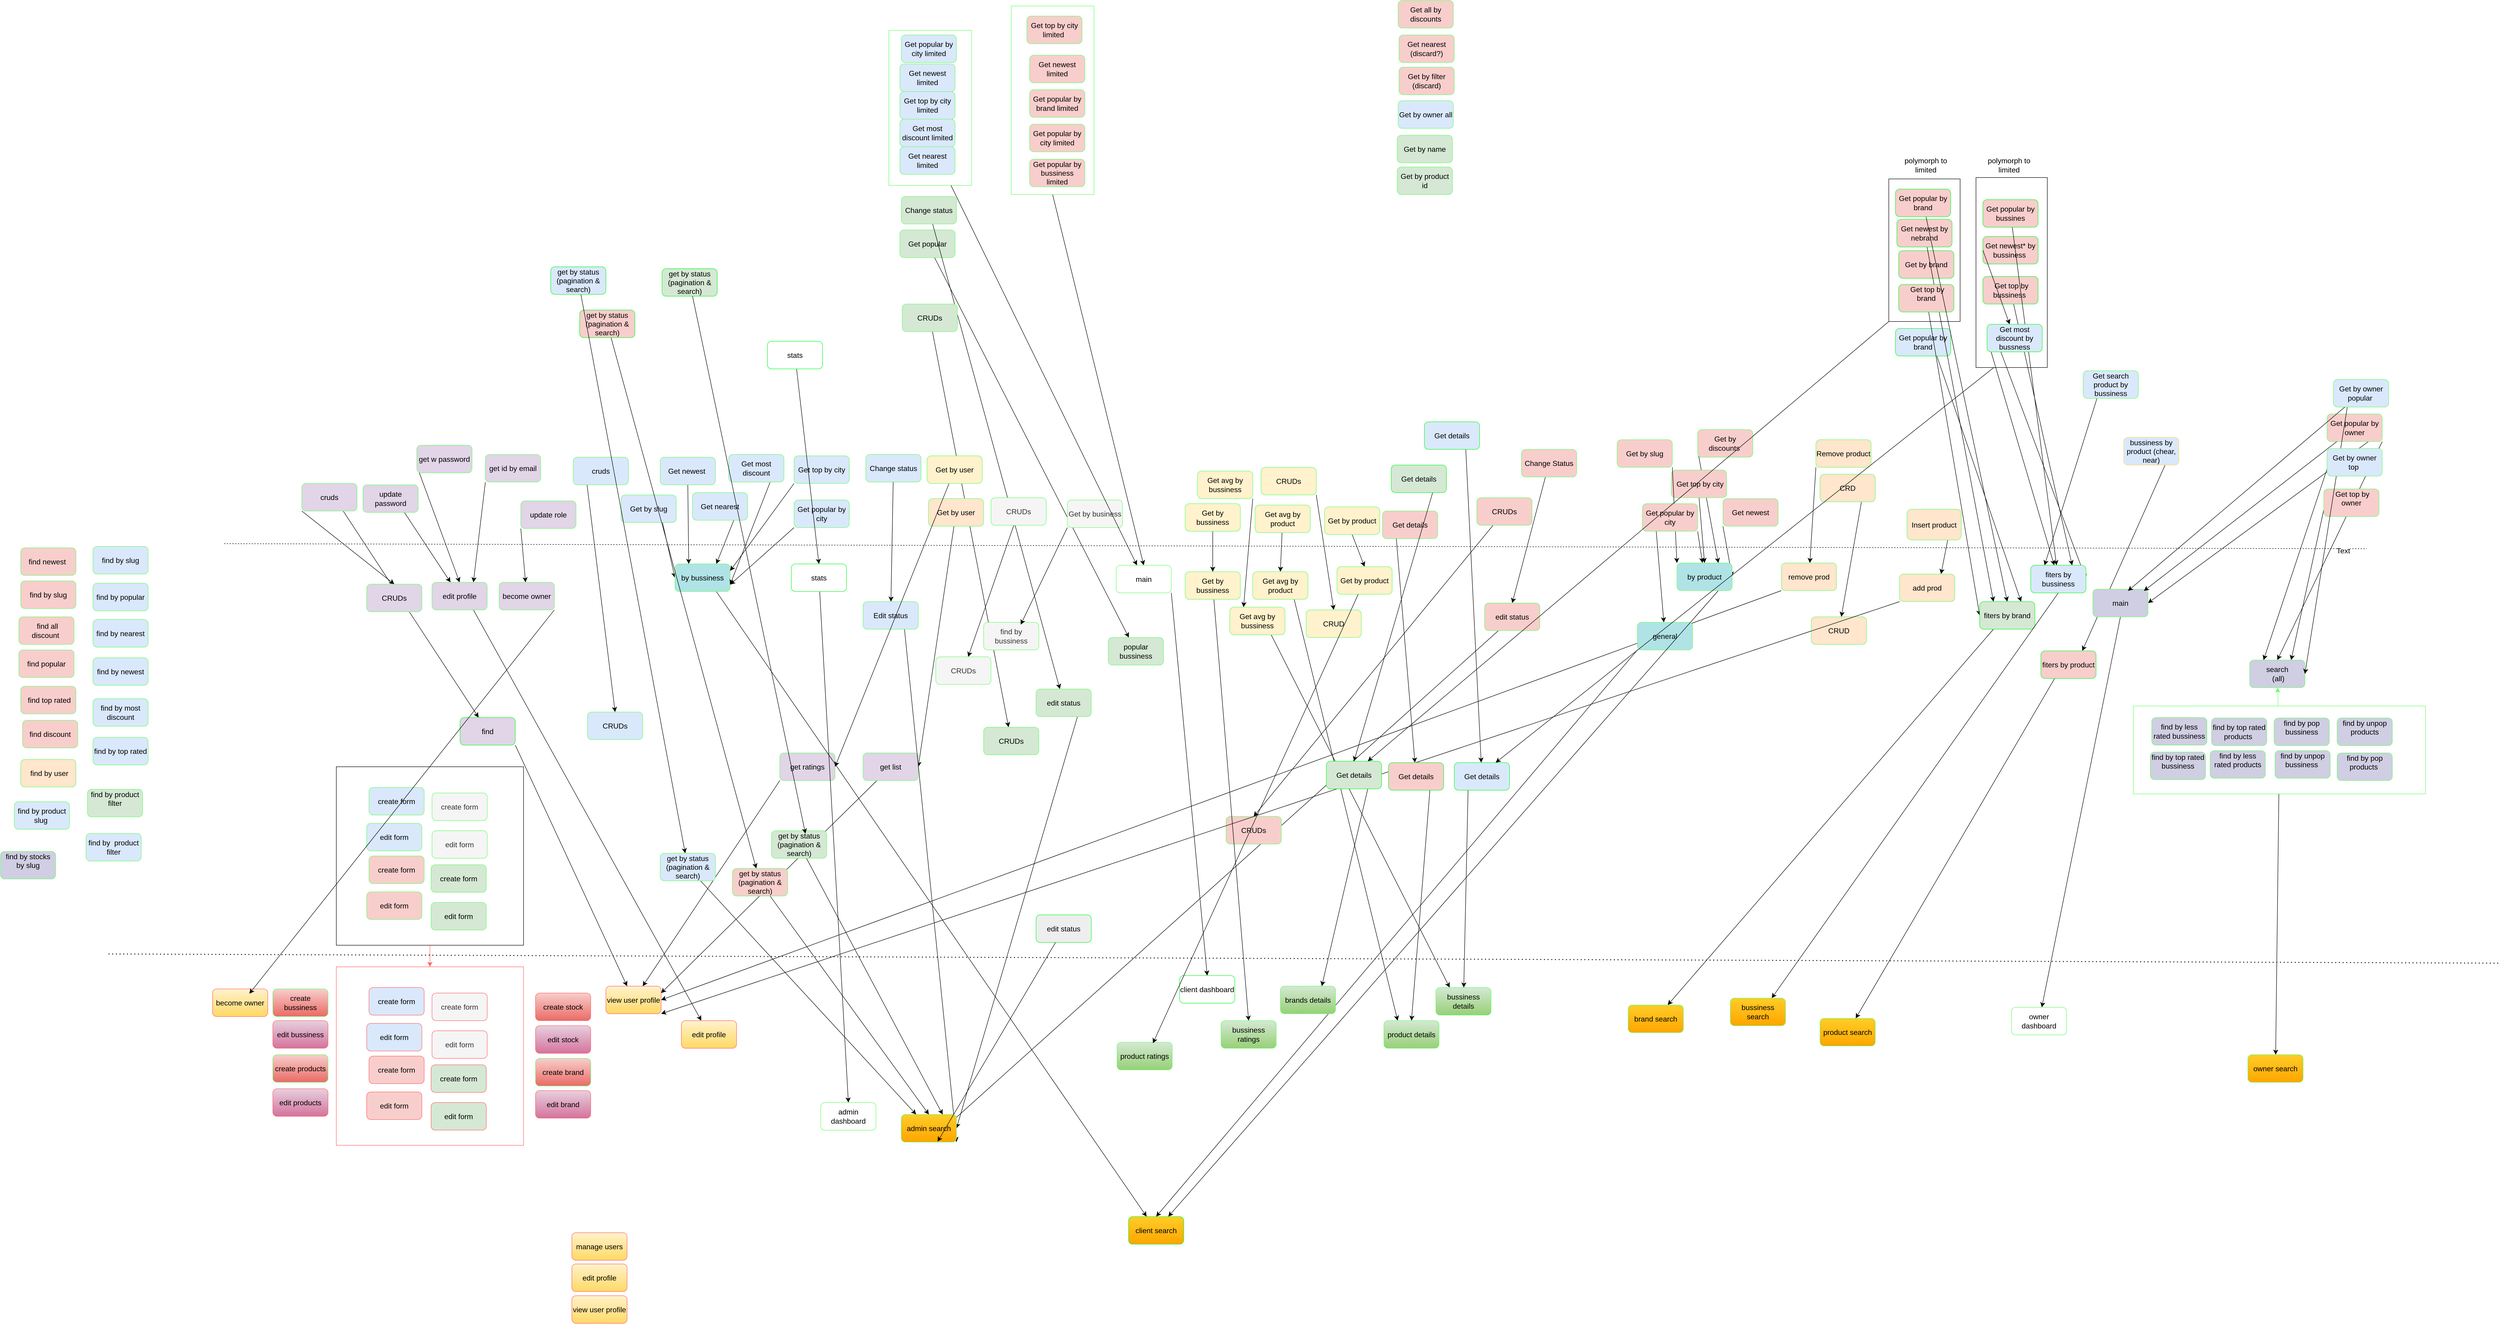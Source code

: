 <mxfile version="26.0.16">
  <diagram name="Página-1" id="JkejbjwRbI5Mm3JxXKyr">
    <mxGraphModel dx="3230" dy="1021" grid="0" gridSize="10" guides="1" tooltips="1" connect="1" arrows="1" fold="1" page="0" pageScale="1" pageWidth="827" pageHeight="1169" math="0" shadow="0">
      <root>
        <mxCell id="0" />
        <mxCell id="1" parent="0" />
        <mxCell id="NXJJWlPIzXNzET5rZxup-328" style="edgeStyle=none;curved=1;rounded=0;orthogonalLoop=1;jettySize=auto;html=1;exitX=0.25;exitY=1;exitDx=0;exitDy=0;entryX=0.25;entryY=0;entryDx=0;entryDy=0;fontSize=16;startSize=8;endSize=8;" parent="1" source="NXJJWlPIzXNzET5rZxup-1" target="NXJJWlPIzXNzET5rZxup-317" edge="1">
          <mxGeometry relative="1" as="geometry" />
        </mxCell>
        <mxCell id="NXJJWlPIzXNzET5rZxup-1" value="Get search product by bussiness" style="rounded=1;whiteSpace=wrap;html=1;fillColor=#dae8fc;strokeColor=#66FF66;fontSize=16;" parent="1" vertex="1">
          <mxGeometry x="2160" y="484" width="120" height="60" as="geometry" />
        </mxCell>
        <mxCell id="NXJJWlPIzXNzET5rZxup-264" style="edgeStyle=none;curved=1;rounded=0;orthogonalLoop=1;jettySize=auto;html=1;exitX=0.75;exitY=1;exitDx=0;exitDy=0;fontSize=16;startSize=8;endSize=8;" parent="1" source="NXJJWlPIzXNzET5rZxup-41" target="NXJJWlPIzXNzET5rZxup-91" edge="1">
          <mxGeometry relative="1" as="geometry" />
        </mxCell>
        <mxCell id="NXJJWlPIzXNzET5rZxup-41" value="update password" style="rounded=1;whiteSpace=wrap;html=1;fillColor=#e1d5e7;strokeColor=#66FF66;fontSize=16;" parent="1" vertex="1">
          <mxGeometry x="-1579" y="732" width="120" height="60" as="geometry" />
        </mxCell>
        <mxCell id="NXJJWlPIzXNzET5rZxup-266" style="edgeStyle=none;curved=1;rounded=0;orthogonalLoop=1;jettySize=auto;html=1;exitX=0;exitY=0.75;exitDx=0;exitDy=0;entryX=0.5;entryY=0;entryDx=0;entryDy=0;fontSize=16;startSize=8;endSize=8;" parent="1" source="NXJJWlPIzXNzET5rZxup-42" target="NXJJWlPIzXNzET5rZxup-91" edge="1">
          <mxGeometry relative="1" as="geometry" />
        </mxCell>
        <mxCell id="NXJJWlPIzXNzET5rZxup-42" value="get w password" style="rounded=1;whiteSpace=wrap;html=1;fillColor=#e1d5e7;strokeColor=#66FF66;fontSize=16;" parent="1" vertex="1">
          <mxGeometry x="-1462" y="646" width="120" height="60" as="geometry" />
        </mxCell>
        <mxCell id="NXJJWlPIzXNzET5rZxup-267" style="edgeStyle=none;curved=1;rounded=0;orthogonalLoop=1;jettySize=auto;html=1;exitX=0;exitY=1;exitDx=0;exitDy=0;fontSize=16;startSize=8;endSize=8;" parent="1" source="NXJJWlPIzXNzET5rZxup-43" target="NXJJWlPIzXNzET5rZxup-92" edge="1">
          <mxGeometry relative="1" as="geometry" />
        </mxCell>
        <mxCell id="NXJJWlPIzXNzET5rZxup-43" value="update role" style="rounded=1;whiteSpace=wrap;html=1;fillColor=#e1d5e7;strokeColor=#66FF66;fontSize=16;" parent="1" vertex="1">
          <mxGeometry x="-1236" y="767" width="120" height="60" as="geometry" />
        </mxCell>
        <mxCell id="NXJJWlPIzXNzET5rZxup-268" style="edgeStyle=none;curved=1;rounded=0;orthogonalLoop=1;jettySize=auto;html=1;exitX=0;exitY=1;exitDx=0;exitDy=0;entryX=0.75;entryY=0;entryDx=0;entryDy=0;fontSize=16;startSize=8;endSize=8;" parent="1" source="NXJJWlPIzXNzET5rZxup-44" target="NXJJWlPIzXNzET5rZxup-91" edge="1">
          <mxGeometry relative="1" as="geometry" />
        </mxCell>
        <mxCell id="NXJJWlPIzXNzET5rZxup-44" value="get id by email" style="rounded=1;whiteSpace=wrap;html=1;fillColor=#e1d5e7;strokeColor=#66FF66;fontSize=16;" parent="1" vertex="1">
          <mxGeometry x="-1313" y="666" width="120" height="60" as="geometry" />
        </mxCell>
        <mxCell id="NXJJWlPIzXNzET5rZxup-265" style="edgeStyle=none;curved=1;rounded=0;orthogonalLoop=1;jettySize=auto;html=1;exitX=0;exitY=1;exitDx=0;exitDy=0;entryX=0.5;entryY=0;entryDx=0;entryDy=0;fontSize=16;startSize=8;endSize=8;" parent="1" source="NXJJWlPIzXNzET5rZxup-45" target="NXJJWlPIzXNzET5rZxup-93" edge="1">
          <mxGeometry relative="1" as="geometry" />
        </mxCell>
        <mxCell id="NXJJWlPIzXNzET5rZxup-397" style="edgeStyle=none;curved=1;rounded=0;orthogonalLoop=1;jettySize=auto;html=1;exitX=0.75;exitY=1;exitDx=0;exitDy=0;fontSize=12;startSize=8;endSize=8;" parent="1" source="NXJJWlPIzXNzET5rZxup-45" target="NXJJWlPIzXNzET5rZxup-394" edge="1">
          <mxGeometry relative="1" as="geometry" />
        </mxCell>
        <mxCell id="NXJJWlPIzXNzET5rZxup-45" value="cruds" style="rounded=1;whiteSpace=wrap;html=1;fillColor=#e1d5e7;strokeColor=#66FF66;fontSize=16;" parent="1" vertex="1">
          <mxGeometry x="-1712" y="729" width="120" height="60" as="geometry" />
        </mxCell>
        <mxCell id="NXJJWlPIzXNzET5rZxup-241" style="edgeStyle=none;curved=1;rounded=0;orthogonalLoop=1;jettySize=auto;html=1;exitX=0.5;exitY=1;exitDx=0;exitDy=0;entryX=0.25;entryY=0;entryDx=0;entryDy=0;fontSize=16;startSize=8;endSize=8;" parent="1" source="NXJJWlPIzXNzET5rZxup-46" target="NXJJWlPIzXNzET5rZxup-125" edge="1">
          <mxGeometry relative="1" as="geometry" />
        </mxCell>
        <mxCell id="NXJJWlPIzXNzET5rZxup-46" value="Get newest&amp;nbsp;" style="rounded=1;whiteSpace=wrap;html=1;fillColor=#dae8fc;strokeColor=#66FF66;fontSize=16;" parent="1" vertex="1">
          <mxGeometry x="-933" y="672" width="120" height="60" as="geometry" />
        </mxCell>
        <mxCell id="NXJJWlPIzXNzET5rZxup-331" style="edgeStyle=none;curved=1;rounded=0;orthogonalLoop=1;jettySize=auto;html=1;exitX=0.75;exitY=1;exitDx=0;exitDy=0;entryX=0.75;entryY=0;entryDx=0;entryDy=0;fontSize=16;startSize=8;endSize=8;" parent="1" source="NXJJWlPIzXNzET5rZxup-47" target="NXJJWlPIzXNzET5rZxup-330" edge="1">
          <mxGeometry relative="1" as="geometry" />
        </mxCell>
        <mxCell id="NXJJWlPIzXNzET5rZxup-47" value="bussiness by product (chear, near)" style="rounded=1;whiteSpace=wrap;html=1;fillColor=#dae8fc;strokeColor=#FFD966;fontSize=16;" parent="1" vertex="1">
          <mxGeometry x="2248" y="629" width="120" height="60" as="geometry" />
        </mxCell>
        <mxCell id="NXJJWlPIzXNzET5rZxup-329" style="edgeStyle=none;curved=1;rounded=0;orthogonalLoop=1;jettySize=auto;html=1;exitX=0.25;exitY=1;exitDx=0;exitDy=0;entryX=1;entryY=0.5;entryDx=0;entryDy=0;fontSize=16;startSize=8;endSize=8;" parent="1" source="NXJJWlPIzXNzET5rZxup-49" target="NXJJWlPIzXNzET5rZxup-317" edge="1">
          <mxGeometry relative="1" as="geometry" />
        </mxCell>
        <mxCell id="NXJJWlPIzXNzET5rZxup-50" value="Get nearest limited" style="rounded=1;whiteSpace=wrap;html=1;fillColor=#dae8fc;strokeColor=#66FF66;fontSize=16;" parent="1" vertex="1">
          <mxGeometry x="-412" y="-3" width="120" height="60" as="geometry" />
        </mxCell>
        <mxCell id="NXJJWlPIzXNzET5rZxup-51" value="Get most discount limited" style="rounded=1;whiteSpace=wrap;html=1;fillColor=#dae8fc;strokeColor=#66FF66;fontSize=16;" parent="1" vertex="1">
          <mxGeometry x="-412" y="-63" width="120" height="60" as="geometry" />
        </mxCell>
        <mxCell id="NXJJWlPIzXNzET5rZxup-52" value="Get top by city limited" style="rounded=1;whiteSpace=wrap;html=1;fillColor=#dae8fc;strokeColor=#66FF66;fontSize=16;" parent="1" vertex="1">
          <mxGeometry x="-412" y="-123" width="120" height="60" as="geometry" />
        </mxCell>
        <mxCell id="NXJJWlPIzXNzET5rZxup-53" value="Get popular by city limited" style="rounded=1;whiteSpace=wrap;html=1;fillColor=#dae8fc;strokeColor=#66FF66;fontSize=16;" parent="1" vertex="1">
          <mxGeometry x="-409" y="-246" width="120" height="60" as="geometry" />
        </mxCell>
        <mxCell id="NXJJWlPIzXNzET5rZxup-327" style="edgeStyle=none;curved=1;rounded=0;orthogonalLoop=1;jettySize=auto;html=1;exitX=0.75;exitY=1;exitDx=0;exitDy=0;entryX=0.75;entryY=0;entryDx=0;entryDy=0;fontSize=16;startSize=8;endSize=8;" parent="1" source="NXJJWlPIzXNzET5rZxup-54" target="NXJJWlPIzXNzET5rZxup-315" edge="1">
          <mxGeometry relative="1" as="geometry" />
        </mxCell>
        <mxCell id="NXJJWlPIzXNzET5rZxup-54" value="Get popular by brand" style="rounded=1;whiteSpace=wrap;html=1;fillColor=#dae8fc;strokeColor=#0AFF23;fontSize=16;" parent="1" vertex="1">
          <mxGeometry x="1752" y="392" width="120" height="60" as="geometry" />
        </mxCell>
        <mxCell id="NXJJWlPIzXNzET5rZxup-238" style="edgeStyle=none;curved=1;rounded=0;orthogonalLoop=1;jettySize=auto;html=1;exitX=0.75;exitY=1;exitDx=0;exitDy=0;entryX=0;entryY=0.5;entryDx=0;entryDy=0;fontSize=16;startSize=8;endSize=8;" parent="1" source="NXJJWlPIzXNzET5rZxup-55" target="NXJJWlPIzXNzET5rZxup-125" edge="1">
          <mxGeometry relative="1" as="geometry" />
        </mxCell>
        <mxCell id="NXJJWlPIzXNzET5rZxup-55" value="Get by slug" style="rounded=1;whiteSpace=wrap;html=1;fillColor=#dae8fc;strokeColor=#66FF66;fontSize=16;" parent="1" vertex="1">
          <mxGeometry x="-1018" y="754" width="120" height="60" as="geometry" />
        </mxCell>
        <mxCell id="NXJJWlPIzXNzET5rZxup-217" style="edgeStyle=none;curved=1;rounded=0;orthogonalLoop=1;jettySize=auto;html=1;fontSize=16;startSize=8;endSize=8;" parent="1" source="NXJJWlPIzXNzET5rZxup-56" target="NXJJWlPIzXNzET5rZxup-96" edge="1">
          <mxGeometry relative="1" as="geometry" />
        </mxCell>
        <mxCell id="NXJJWlPIzXNzET5rZxup-56" value="Change status" style="rounded=1;whiteSpace=wrap;html=1;fillColor=#dae8fc;strokeColor=#66FF66;fontSize=16;" parent="1" vertex="1">
          <mxGeometry x="-486" y="666" width="120" height="60" as="geometry" />
        </mxCell>
        <mxCell id="NXJJWlPIzXNzET5rZxup-242" style="edgeStyle=none;curved=1;rounded=0;orthogonalLoop=1;jettySize=auto;html=1;exitX=0.25;exitY=1;exitDx=0;exitDy=0;fontSize=16;startSize=8;endSize=8;entryX=0.5;entryY=0;entryDx=0;entryDy=0;" parent="1" source="NXJJWlPIzXNzET5rZxup-57" target="NXJJWlPIzXNzET5rZxup-97" edge="1">
          <mxGeometry relative="1" as="geometry">
            <mxPoint x="-1018" y="956" as="targetPoint" />
          </mxGeometry>
        </mxCell>
        <mxCell id="NXJJWlPIzXNzET5rZxup-57" value="cruds" style="rounded=1;whiteSpace=wrap;html=1;fillColor=#dae8fc;strokeColor=#66FF66;fontSize=16;" parent="1" vertex="1">
          <mxGeometry x="-1122" y="672" width="120" height="60" as="geometry" />
        </mxCell>
        <mxCell id="NXJJWlPIzXNzET5rZxup-58" value="Get by product id" style="rounded=1;whiteSpace=wrap;html=1;fillColor=#d5e8d4;strokeColor=#66FF66;fontSize=16;" parent="1" vertex="1">
          <mxGeometry x="669" y="41" width="120" height="60" as="geometry" />
        </mxCell>
        <mxCell id="NXJJWlPIzXNzET5rZxup-228" style="edgeStyle=none;curved=1;rounded=0;orthogonalLoop=1;jettySize=auto;html=1;fontSize=16;startSize=8;endSize=8;" parent="1" source="NXJJWlPIzXNzET5rZxup-59" target="NXJJWlPIzXNzET5rZxup-99" edge="1">
          <mxGeometry relative="1" as="geometry" />
        </mxCell>
        <mxCell id="NXJJWlPIzXNzET5rZxup-59" value="Get popular" style="rounded=1;whiteSpace=wrap;html=1;fillColor=#d5e8d4;strokeColor=#66FF66;fontSize=16;" parent="1" vertex="1">
          <mxGeometry x="-412" y="178" width="120" height="60" as="geometry" />
        </mxCell>
        <mxCell id="NXJJWlPIzXNzET5rZxup-60" value="Get by name" style="rounded=1;whiteSpace=wrap;html=1;fillColor=#d5e8d4;strokeColor=#66FF66;fontSize=16;" parent="1" vertex="1">
          <mxGeometry x="669" y="-28" width="120" height="60" as="geometry" />
        </mxCell>
        <mxCell id="NXJJWlPIzXNzET5rZxup-229" style="edgeStyle=none;curved=1;rounded=0;orthogonalLoop=1;jettySize=auto;html=1;fontSize=16;startSize=8;endSize=8;" parent="1" source="NXJJWlPIzXNzET5rZxup-61" target="NXJJWlPIzXNzET5rZxup-101" edge="1">
          <mxGeometry relative="1" as="geometry" />
        </mxCell>
        <mxCell id="NXJJWlPIzXNzET5rZxup-61" value="Change status" style="rounded=1;whiteSpace=wrap;html=1;fillColor=#d5e8d4;strokeColor=#66FF66;fontSize=16;" parent="1" vertex="1">
          <mxGeometry x="-409" y="105" width="120" height="60" as="geometry" />
        </mxCell>
        <mxCell id="NXJJWlPIzXNzET5rZxup-227" style="edgeStyle=none;curved=1;rounded=0;orthogonalLoop=1;jettySize=auto;html=1;fontSize=16;startSize=8;endSize=8;" parent="1" source="NXJJWlPIzXNzET5rZxup-62" target="NXJJWlPIzXNzET5rZxup-102" edge="1">
          <mxGeometry relative="1" as="geometry" />
        </mxCell>
        <mxCell id="NXJJWlPIzXNzET5rZxup-62" value="CRUDs" style="rounded=1;whiteSpace=wrap;html=1;fillColor=#d5e8d4;strokeColor=#66FF66;fontSize=16;" parent="1" vertex="1">
          <mxGeometry x="-407" y="339" width="120" height="60" as="geometry" />
        </mxCell>
        <mxCell id="NXJJWlPIzXNzET5rZxup-271" style="edgeStyle=none;curved=1;rounded=0;orthogonalLoop=1;jettySize=auto;html=1;exitX=0.75;exitY=1;exitDx=0;exitDy=0;entryX=0.75;entryY=0;entryDx=0;entryDy=0;fontSize=16;startSize=8;endSize=8;labelBorderColor=none;" parent="1" source="NXJJWlPIzXNzET5rZxup-63" target="NXJJWlPIzXNzET5rZxup-121" edge="1">
          <mxGeometry relative="1" as="geometry" />
        </mxCell>
        <mxCell id="NXJJWlPIzXNzET5rZxup-63" value="Insert product" style="rounded=1;whiteSpace=wrap;html=1;fillColor=#ffe6cc;strokeColor=#66FF66;fontSize=16;" parent="1" vertex="1">
          <mxGeometry x="1777" y="785" width="118" height="67" as="geometry" />
        </mxCell>
        <mxCell id="NXJJWlPIzXNzET5rZxup-64" value="Get nearest (discard?)" style="rounded=1;whiteSpace=wrap;html=1;fillColor=#f8cecc;strokeColor=#66FF66;fontSize=16;" parent="1" vertex="1">
          <mxGeometry x="673" y="-246" width="120" height="60" as="geometry" />
        </mxCell>
        <mxCell id="NXJJWlPIzXNzET5rZxup-65" value="Get all by discounts" style="rounded=1;whiteSpace=wrap;html=1;fillColor=#f8cecc;strokeColor=#66FF66;fontSize=16;" parent="1" vertex="1">
          <mxGeometry x="671" y="-321" width="120" height="60" as="geometry" />
        </mxCell>
        <mxCell id="NXJJWlPIzXNzET5rZxup-249" style="edgeStyle=none;curved=1;rounded=0;orthogonalLoop=1;jettySize=auto;html=1;exitX=0;exitY=0.75;exitDx=0;exitDy=0;entryX=0.75;entryY=0;entryDx=0;entryDy=0;fontSize=16;startSize=8;endSize=8;" parent="1" source="NXJJWlPIzXNzET5rZxup-66" target="NXJJWlPIzXNzET5rZxup-175" edge="1">
          <mxGeometry relative="1" as="geometry" />
        </mxCell>
        <mxCell id="NXJJWlPIzXNzET5rZxup-66" value="Get by discounts&amp;nbsp;" style="rounded=1;whiteSpace=wrap;html=1;fillColor=#f8cecc;strokeColor=#66FF66;fontSize=16;" parent="1" vertex="1">
          <mxGeometry x="1322" y="612" width="120" height="60" as="geometry" />
        </mxCell>
        <mxCell id="NXJJWlPIzXNzET5rZxup-67" value="Get by filter (discard)" style="rounded=1;whiteSpace=wrap;html=1;fillColor=#f8cecc;strokeColor=#66FF66;fontSize=16;" parent="1" vertex="1">
          <mxGeometry x="673" y="-176" width="120" height="60" as="geometry" />
        </mxCell>
        <mxCell id="NXJJWlPIzXNzET5rZxup-68" value="Get by brand" style="rounded=1;whiteSpace=wrap;html=1;fillColor=#f8cecc;strokeColor=#0AFF23;fontSize=16;" parent="1" vertex="1">
          <mxGeometry x="1759" y="223.0" width="120" height="60" as="geometry" />
        </mxCell>
        <mxCell id="NXJJWlPIzXNzET5rZxup-339" style="edgeStyle=none;curved=1;rounded=0;orthogonalLoop=1;jettySize=auto;html=1;exitX=0.25;exitY=1;exitDx=0;exitDy=0;fontSize=16;startSize=8;endSize=8;" parent="1" source="NXJJWlPIzXNzET5rZxup-69" target="NXJJWlPIzXNzET5rZxup-334" edge="1">
          <mxGeometry relative="1" as="geometry" />
        </mxCell>
        <mxCell id="NXJJWlPIzXNzET5rZxup-69" value="Get details" style="rounded=1;whiteSpace=wrap;html=1;fillColor=#f8cecc;strokeColor=#66FF66;fontSize=16;" parent="1" vertex="1">
          <mxGeometry x="637" y="789" width="120" height="60" as="geometry" />
        </mxCell>
        <mxCell id="NXJJWlPIzXNzET5rZxup-326" style="edgeStyle=none;curved=1;rounded=0;orthogonalLoop=1;jettySize=auto;html=1;exitX=0;exitY=0.5;exitDx=0;exitDy=0;fontSize=16;startSize=8;endSize=8;" parent="1" source="NXJJWlPIzXNzET5rZxup-49" target="NXJJWlPIzXNzET5rZxup-317" edge="1">
          <mxGeometry relative="1" as="geometry" />
        </mxCell>
        <mxCell id="NXJJWlPIzXNzET5rZxup-70" value="Get newest* by bussiness&amp;nbsp;" style="rounded=1;whiteSpace=wrap;html=1;fillColor=#f8cecc;strokeColor=#0AFF23;fontSize=16;" parent="1" vertex="1">
          <mxGeometry x="1942" y="192" width="120" height="60" as="geometry" />
        </mxCell>
        <mxCell id="NXJJWlPIzXNzET5rZxup-250" style="edgeStyle=none;curved=1;rounded=0;orthogonalLoop=1;jettySize=auto;html=1;exitX=0.5;exitY=1;exitDx=0;exitDy=0;entryX=0.5;entryY=0;entryDx=0;entryDy=0;fontSize=16;startSize=8;endSize=8;" parent="1" source="NXJJWlPIzXNzET5rZxup-71" target="NXJJWlPIzXNzET5rZxup-175" edge="1">
          <mxGeometry relative="1" as="geometry" />
        </mxCell>
        <mxCell id="NXJJWlPIzXNzET5rZxup-71" value="&lt;div&gt;&amp;nbsp;Get top by city&lt;/div&gt;" style="rounded=1;whiteSpace=wrap;html=1;fillColor=#f8cecc;strokeColor=#66FF66;fontSize=16;" parent="1" vertex="1">
          <mxGeometry x="1265" y="700" width="120" height="60" as="geometry" />
        </mxCell>
        <mxCell id="NXJJWlPIzXNzET5rZxup-288" style="edgeStyle=none;curved=1;rounded=0;orthogonalLoop=1;jettySize=auto;html=1;exitX=1;exitY=1;exitDx=0;exitDy=0;entryX=0.5;entryY=0;entryDx=0;entryDy=0;fontSize=16;startSize=8;endSize=8;" parent="1" source="NXJJWlPIzXNzET5rZxup-72" target="NXJJWlPIzXNzET5rZxup-128" edge="1">
          <mxGeometry relative="1" as="geometry" />
        </mxCell>
        <mxCell id="NXJJWlPIzXNzET5rZxup-294" style="edgeStyle=none;curved=1;rounded=0;orthogonalLoop=1;jettySize=auto;html=1;exitX=0.75;exitY=1;exitDx=0;exitDy=0;entryX=1;entryY=0.5;entryDx=0;entryDy=0;fontSize=16;startSize=8;endSize=8;" parent="1" source="NXJJWlPIzXNzET5rZxup-72" target="NXJJWlPIzXNzET5rZxup-129" edge="1">
          <mxGeometry relative="1" as="geometry" />
        </mxCell>
        <mxCell id="NXJJWlPIzXNzET5rZxup-72" value="Get popular by owner" style="rounded=1;whiteSpace=wrap;html=1;fillColor=#f8cecc;strokeColor=#66FF66;fontSize=16;" parent="1" vertex="1">
          <mxGeometry x="2690" y="578" width="120" height="60" as="geometry" />
        </mxCell>
        <mxCell id="NXJJWlPIzXNzET5rZxup-252" style="edgeStyle=none;curved=1;rounded=0;orthogonalLoop=1;jettySize=auto;html=1;exitX=1;exitY=1;exitDx=0;exitDy=0;entryX=0;entryY=0;entryDx=0;entryDy=0;fontSize=16;startSize=8;endSize=8;" parent="1" source="NXJJWlPIzXNzET5rZxup-73" target="NXJJWlPIzXNzET5rZxup-175" edge="1">
          <mxGeometry relative="1" as="geometry" />
        </mxCell>
        <mxCell id="NXJJWlPIzXNzET5rZxup-73" value="Get by slug" style="rounded=1;whiteSpace=wrap;html=1;fillColor=#f8cecc;strokeColor=#66FF66;fontSize=16;" parent="1" vertex="1">
          <mxGeometry x="1147" y="634" width="120" height="60" as="geometry" />
        </mxCell>
        <mxCell id="NXJJWlPIzXNzET5rZxup-253" style="edgeStyle=none;curved=1;rounded=0;orthogonalLoop=1;jettySize=auto;html=1;entryX=0.5;entryY=0;entryDx=0;entryDy=0;fontSize=16;startSize=8;endSize=8;" parent="1" source="NXJJWlPIzXNzET5rZxup-74" target="NXJJWlPIzXNzET5rZxup-109" edge="1">
          <mxGeometry relative="1" as="geometry" />
        </mxCell>
        <mxCell id="NXJJWlPIzXNzET5rZxup-74" value="Change Status" style="rounded=1;whiteSpace=wrap;html=1;fillColor=#f8cecc;strokeColor=#66FF66;fontSize=16;" parent="1" vertex="1">
          <mxGeometry x="939" y="655" width="120" height="60" as="geometry" />
        </mxCell>
        <mxCell id="NXJJWlPIzXNzET5rZxup-247" style="edgeStyle=none;curved=1;rounded=0;orthogonalLoop=1;jettySize=auto;html=1;entryX=0.5;entryY=0;entryDx=0;entryDy=0;fontSize=16;startSize=8;endSize=8;" parent="1" source="NXJJWlPIzXNzET5rZxup-75" target="NXJJWlPIzXNzET5rZxup-110" edge="1">
          <mxGeometry relative="1" as="geometry" />
        </mxCell>
        <mxCell id="NXJJWlPIzXNzET5rZxup-75" value="CRUDs" style="rounded=1;whiteSpace=wrap;html=1;fillColor=#f8cecc;strokeColor=#66FF66;fontSize=16;" parent="1" vertex="1">
          <mxGeometry x="842" y="760" width="120" height="60" as="geometry" />
        </mxCell>
        <mxCell id="NXJJWlPIzXNzET5rZxup-256" style="edgeStyle=none;curved=1;rounded=0;orthogonalLoop=1;jettySize=auto;html=1;exitX=1;exitY=1;exitDx=0;exitDy=0;entryX=0.25;entryY=0;entryDx=0;entryDy=0;fontSize=16;startSize=8;endSize=8;" parent="1" source="NXJJWlPIzXNzET5rZxup-76" target="NXJJWlPIzXNzET5rZxup-170" edge="1">
          <mxGeometry relative="1" as="geometry" />
        </mxCell>
        <mxCell id="NXJJWlPIzXNzET5rZxup-76" value="Get avg by bussiness" style="rounded=1;whiteSpace=wrap;html=1;fillColor=#fff2cc;strokeColor=#66FF66;fontSize=16;" parent="1" vertex="1">
          <mxGeometry x="235" y="702" width="120" height="60" as="geometry" />
        </mxCell>
        <mxCell id="NXJJWlPIzXNzET5rZxup-255" style="edgeStyle=none;curved=1;rounded=0;orthogonalLoop=1;jettySize=auto;html=1;fontSize=16;startSize=8;endSize=8;labelBorderColor=none;" parent="1" source="NXJJWlPIzXNzET5rZxup-77" target="NXJJWlPIzXNzET5rZxup-171" edge="1">
          <mxGeometry relative="1" as="geometry" />
        </mxCell>
        <mxCell id="NXJJWlPIzXNzET5rZxup-77" value="Get by bussiness" style="rounded=1;whiteSpace=wrap;html=1;fillColor=#fff2cc;strokeColor=#66FF66;fontSize=16;" parent="1" vertex="1">
          <mxGeometry x="208" y="773" width="120" height="60" as="geometry" />
        </mxCell>
        <mxCell id="NXJJWlPIzXNzET5rZxup-258" style="edgeStyle=none;curved=1;rounded=0;orthogonalLoop=1;jettySize=auto;html=1;exitX=1;exitY=1;exitDx=0;exitDy=0;entryX=0.5;entryY=0;entryDx=0;entryDy=0;fontSize=16;startSize=8;endSize=8;" parent="1" source="NXJJWlPIzXNzET5rZxup-78" target="NXJJWlPIzXNzET5rZxup-113" edge="1">
          <mxGeometry relative="1" as="geometry" />
        </mxCell>
        <mxCell id="NXJJWlPIzXNzET5rZxup-78" value="CRUDs" style="rounded=1;whiteSpace=wrap;html=1;fillColor=#fff2cc;strokeColor=#66FF66;fontSize=16;" parent="1" vertex="1">
          <mxGeometry x="373" y="694" width="120" height="60" as="geometry" />
        </mxCell>
        <mxCell id="NXJJWlPIzXNzET5rZxup-205" style="edgeStyle=none;curved=1;rounded=0;orthogonalLoop=1;jettySize=auto;html=1;entryX=1;entryY=0.5;entryDx=0;entryDy=0;fontSize=16;startSize=8;endSize=8;" parent="1" source="NXJJWlPIzXNzET5rZxup-79" target="NXJJWlPIzXNzET5rZxup-90" edge="1">
          <mxGeometry relative="1" as="geometry" />
        </mxCell>
        <mxCell id="NXJJWlPIzXNzET5rZxup-79" value="Get by user" style="rounded=1;whiteSpace=wrap;html=1;fillColor=#ffe6cc;strokeColor=#66FF66;fontSize=16;" parent="1" vertex="1">
          <mxGeometry x="-350" y="762" width="120" height="60" as="geometry" />
        </mxCell>
        <mxCell id="NXJJWlPIzXNzET5rZxup-270" style="edgeStyle=none;curved=1;rounded=0;orthogonalLoop=1;jettySize=auto;html=1;exitX=0.75;exitY=1;exitDx=0;exitDy=0;fontSize=16;startSize=8;endSize=8;" parent="1" source="NXJJWlPIzXNzET5rZxup-81" target="NXJJWlPIzXNzET5rZxup-120" edge="1">
          <mxGeometry relative="1" as="geometry" />
        </mxCell>
        <mxCell id="NXJJWlPIzXNzET5rZxup-81" value="CRD" style="rounded=1;whiteSpace=wrap;html=1;fillColor=#ffe6cc;strokeColor=#66FF66;fontSize=16;" parent="1" vertex="1">
          <mxGeometry x="1588" y="709" width="120" height="60" as="geometry" />
        </mxCell>
        <mxCell id="NXJJWlPIzXNzET5rZxup-272" style="edgeStyle=none;curved=1;rounded=0;orthogonalLoop=1;jettySize=auto;html=1;exitX=0;exitY=1;exitDx=0;exitDy=0;fontSize=16;startSize=8;endSize=8;" parent="1" source="NXJJWlPIzXNzET5rZxup-82" target="NXJJWlPIzXNzET5rZxup-116" edge="1">
          <mxGeometry relative="1" as="geometry" />
        </mxCell>
        <mxCell id="NXJJWlPIzXNzET5rZxup-82" value="Remove product" style="rounded=1;whiteSpace=wrap;html=1;fillColor=#ffe6cc;strokeColor=#66FF66;fontSize=16;" parent="1" vertex="1">
          <mxGeometry x="1579" y="634" width="120" height="60" as="geometry" />
        </mxCell>
        <mxCell id="NXJJWlPIzXNzET5rZxup-83" value="Get by business" style="rounded=1;whiteSpace=wrap;html=1;fillColor=#f5f5f5;strokeColor=#66FF66;fontSize=16;fontColor=#333333;" parent="1" vertex="1">
          <mxGeometry x="-48" y="765" width="120" height="60" as="geometry" />
        </mxCell>
        <mxCell id="NXJJWlPIzXNzET5rZxup-215" style="edgeStyle=none;curved=1;rounded=0;orthogonalLoop=1;jettySize=auto;html=1;fontSize=16;startSize=8;endSize=8;" parent="1" source="NXJJWlPIzXNzET5rZxup-84" target="NXJJWlPIzXNzET5rZxup-115" edge="1">
          <mxGeometry relative="1" as="geometry" />
        </mxCell>
        <mxCell id="NXJJWlPIzXNzET5rZxup-84" value="CRUDs" style="rounded=1;whiteSpace=wrap;html=1;fillColor=#f5f5f5;strokeColor=#66FF66;fontSize=16;fontColor=#333333;" parent="1" vertex="1">
          <mxGeometry x="-214" y="760" width="120" height="60" as="geometry" />
        </mxCell>
        <mxCell id="NXJJWlPIzXNzET5rZxup-85" value="" style="endArrow=none;dashed=1;html=1;rounded=0;fontSize=16;startSize=8;endSize=8;curved=1;labelBorderColor=none;" parent="1" edge="1">
          <mxGeometry width="50" height="50" relative="1" as="geometry">
            <mxPoint x="-1881" y="860" as="sourcePoint" />
            <mxPoint x="2776" y="871" as="targetPoint" />
          </mxGeometry>
        </mxCell>
        <mxCell id="NXJJWlPIzXNzET5rZxup-216" value="Text" style="edgeLabel;html=1;align=center;verticalAlign=middle;resizable=0;points=[];fontSize=16;labelBorderColor=none;" parent="NXJJWlPIzXNzET5rZxup-85" vertex="1" connectable="0">
          <mxGeometry x="0.978" y="-4" relative="1" as="geometry">
            <mxPoint as="offset" />
          </mxGeometry>
        </mxCell>
        <mxCell id="NXJJWlPIzXNzET5rZxup-400" style="edgeStyle=none;curved=1;rounded=0;orthogonalLoop=1;jettySize=auto;html=1;exitX=0;exitY=1;exitDx=0;exitDy=0;fontSize=12;startSize=8;endSize=8;" parent="1" source="NXJJWlPIzXNzET5rZxup-89" target="NXJJWlPIzXNzET5rZxup-398" edge="1">
          <mxGeometry relative="1" as="geometry" />
        </mxCell>
        <mxCell id="NXJJWlPIzXNzET5rZxup-89" value="get ratings" style="rounded=1;whiteSpace=wrap;html=1;fillColor=#e1d5e7;strokeColor=#66FF66;fontSize=16;labelBorderColor=none;" parent="1" vertex="1">
          <mxGeometry x="-673" y="1315" width="120" height="60" as="geometry" />
        </mxCell>
        <mxCell id="NXJJWlPIzXNzET5rZxup-401" style="edgeStyle=none;curved=1;rounded=0;orthogonalLoop=1;jettySize=auto;html=1;exitX=0.25;exitY=1;exitDx=0;exitDy=0;entryX=1;entryY=0.25;entryDx=0;entryDy=0;fontSize=12;startSize=8;endSize=8;" parent="1" source="NXJJWlPIzXNzET5rZxup-90" target="NXJJWlPIzXNzET5rZxup-398" edge="1">
          <mxGeometry relative="1" as="geometry" />
        </mxCell>
        <mxCell id="NXJJWlPIzXNzET5rZxup-90" value="get list" style="rounded=1;whiteSpace=wrap;html=1;fillColor=#e1d5e7;strokeColor=#66FF66;fontSize=16;labelBorderColor=none;" parent="1" vertex="1">
          <mxGeometry x="-492" y="1315" width="120" height="60" as="geometry" />
        </mxCell>
        <mxCell id="NXJJWlPIzXNzET5rZxup-365" style="edgeStyle=none;curved=1;rounded=0;orthogonalLoop=1;jettySize=auto;html=1;exitX=0.75;exitY=1;exitDx=0;exitDy=0;fontSize=16;startSize=8;endSize=8;" parent="1" source="NXJJWlPIzXNzET5rZxup-91" target="NXJJWlPIzXNzET5rZxup-363" edge="1">
          <mxGeometry relative="1" as="geometry" />
        </mxCell>
        <mxCell id="NXJJWlPIzXNzET5rZxup-91" value="edit profile" style="rounded=1;whiteSpace=wrap;html=1;fillColor=#e1d5e7;strokeColor=#66FF66;fontSize=16;labelBorderColor=none;" parent="1" vertex="1">
          <mxGeometry x="-1429" y="944" width="120" height="60" as="geometry" />
        </mxCell>
        <mxCell id="NXJJWlPIzXNzET5rZxup-92" value="become owner" style="rounded=1;whiteSpace=wrap;html=1;fillColor=#e1d5e7;strokeColor=#66FF66;fontSize=16;labelBorderColor=none;" parent="1" vertex="1">
          <mxGeometry x="-1283" y="944" width="120" height="60" as="geometry" />
        </mxCell>
        <mxCell id="NXJJWlPIzXNzET5rZxup-93" value="CRUDs" style="rounded=1;whiteSpace=wrap;html=1;fillColor=#e1d5e7;strokeColor=#66FF66;fontSize=16;labelBorderColor=none;" parent="1" vertex="1">
          <mxGeometry x="-1571" y="948" width="120" height="60" as="geometry" />
        </mxCell>
        <mxCell id="NXJJWlPIzXNzET5rZxup-94" value="find by&amp;nbsp; product filter" style="rounded=1;whiteSpace=wrap;html=1;fillColor=#dae8fc;strokeColor=#66FF66;fontSize=16;labelBorderColor=none;" parent="1" vertex="1">
          <mxGeometry x="-2181" y="1490" width="120" height="60" as="geometry" />
        </mxCell>
        <mxCell id="NXJJWlPIzXNzET5rZxup-95" value="create form" style="rounded=1;whiteSpace=wrap;html=1;fillColor=#dae8fc;strokeColor=#66FF66;fontSize=16;labelBorderColor=none;" parent="1" vertex="1">
          <mxGeometry x="-1566" y="1390" width="120" height="60" as="geometry" />
        </mxCell>
        <mxCell id="NXJJWlPIzXNzET5rZxup-404" style="edgeStyle=none;curved=1;rounded=0;orthogonalLoop=1;jettySize=auto;html=1;exitX=0.75;exitY=1;exitDx=0;exitDy=0;entryX=1;entryY=1;entryDx=0;entryDy=0;fontSize=12;startSize=8;endSize=8;" parent="1" source="NXJJWlPIzXNzET5rZxup-96" target="NXJJWlPIzXNzET5rZxup-350" edge="1">
          <mxGeometry relative="1" as="geometry" />
        </mxCell>
        <mxCell id="NXJJWlPIzXNzET5rZxup-96" value="Edit status" style="rounded=1;whiteSpace=wrap;html=1;fillColor=#dae8fc;strokeColor=#66FF66;fontSize=16;labelBorderColor=none;" parent="1" vertex="1">
          <mxGeometry x="-492" y="986" width="120" height="60" as="geometry" />
        </mxCell>
        <mxCell id="NXJJWlPIzXNzET5rZxup-97" value="CRUDs" style="rounded=1;whiteSpace=wrap;html=1;fillColor=#dae8fc;strokeColor=#66FF66;fontSize=16;labelBorderColor=none;" parent="1" vertex="1">
          <mxGeometry x="-1091" y="1226" width="120" height="60" as="geometry" />
        </mxCell>
        <mxCell id="NXJJWlPIzXNzET5rZxup-98" value="f&lt;span style=&quot;background-color: initial;&quot;&gt;ind by product filter&lt;/span&gt;&lt;div&gt;&lt;span style=&quot;background-color: initial;&quot;&gt;&lt;br&gt;&lt;/span&gt;&lt;/div&gt;" style="rounded=1;whiteSpace=wrap;html=1;fillColor=#d5e8d4;strokeColor=#66FF66;fontSize=16;labelBorderColor=none;" parent="1" vertex="1">
          <mxGeometry x="-2178" y="1394" width="120" height="60" as="geometry" />
        </mxCell>
        <mxCell id="NXJJWlPIzXNzET5rZxup-99" value="popular bussiness" style="rounded=1;whiteSpace=wrap;html=1;fillColor=#d5e8d4;strokeColor=#66FF66;fontSize=16;labelBorderColor=none;" parent="1" vertex="1">
          <mxGeometry x="41" y="1064" width="120" height="60" as="geometry" />
        </mxCell>
        <mxCell id="NXJJWlPIzXNzET5rZxup-403" style="edgeStyle=none;curved=1;rounded=0;orthogonalLoop=1;jettySize=auto;html=1;exitX=0.75;exitY=1;exitDx=0;exitDy=0;entryX=1;entryY=0.5;entryDx=0;entryDy=0;fontSize=12;startSize=8;endSize=8;" parent="1" source="NXJJWlPIzXNzET5rZxup-101" target="NXJJWlPIzXNzET5rZxup-350" edge="1">
          <mxGeometry relative="1" as="geometry" />
        </mxCell>
        <mxCell id="NXJJWlPIzXNzET5rZxup-101" value="edit status" style="rounded=1;whiteSpace=wrap;html=1;fillColor=#d5e8d4;strokeColor=#66FF66;fontSize=16;labelBorderColor=none;" parent="1" vertex="1">
          <mxGeometry x="-116" y="1176" width="120" height="60" as="geometry" />
        </mxCell>
        <mxCell id="NXJJWlPIzXNzET5rZxup-102" value="CRUDs" style="rounded=1;whiteSpace=wrap;html=1;fillColor=#d5e8d4;strokeColor=#66FF66;fontSize=16;labelBorderColor=none;" parent="1" vertex="1">
          <mxGeometry x="-230" y="1259" width="120" height="60" as="geometry" />
        </mxCell>
        <mxCell id="NXJJWlPIzXNzET5rZxup-107" value="&amp;nbsp;find discount&amp;nbsp;" style="rounded=1;whiteSpace=wrap;html=1;fillColor=#f8cecc;strokeColor=#66FF66;fontSize=16;labelBorderColor=none;" parent="1" vertex="1">
          <mxGeometry x="-2319" y="1244" width="120" height="60" as="geometry" />
        </mxCell>
        <mxCell id="NXJJWlPIzXNzET5rZxup-405" style="edgeStyle=none;curved=1;rounded=0;orthogonalLoop=1;jettySize=auto;html=1;exitX=0.25;exitY=1;exitDx=0;exitDy=0;entryX=0.5;entryY=1;entryDx=0;entryDy=0;fontSize=12;startSize=8;endSize=8;" parent="1" source="NXJJWlPIzXNzET5rZxup-109" target="NXJJWlPIzXNzET5rZxup-350" edge="1">
          <mxGeometry relative="1" as="geometry" />
        </mxCell>
        <mxCell id="NXJJWlPIzXNzET5rZxup-109" value="edit status" style="rounded=1;whiteSpace=wrap;html=1;fillColor=#f8cecc;strokeColor=#66FF66;fontSize=16;labelBorderColor=none;" parent="1" vertex="1">
          <mxGeometry x="859" y="989" width="120" height="60" as="geometry" />
        </mxCell>
        <mxCell id="NXJJWlPIzXNzET5rZxup-110" value="CRUDs" style="rounded=1;whiteSpace=wrap;html=1;fillColor=#f8cecc;strokeColor=#66FF66;fontSize=16;labelBorderColor=none;" parent="1" vertex="1">
          <mxGeometry x="297" y="1453" width="120" height="60" as="geometry" />
        </mxCell>
        <mxCell id="NXJJWlPIzXNzET5rZxup-111" value="find by bussiness" style="rounded=1;whiteSpace=wrap;html=1;fillColor=#f5f5f5;strokeColor=#66FF66;fontColor=#333333;fontSize=16;labelBorderColor=none;" parent="1" vertex="1">
          <mxGeometry x="-230" y="1031" width="120" height="60" as="geometry" />
        </mxCell>
        <mxCell id="NXJJWlPIzXNzET5rZxup-113" value="CRUD" style="rounded=1;whiteSpace=wrap;html=1;fillColor=#fff2cc;strokeColor=#66FF66;fontSize=16;labelBorderColor=none;" parent="1" vertex="1">
          <mxGeometry x="471" y="1004" width="120" height="60" as="geometry" />
        </mxCell>
        <mxCell id="NXJJWlPIzXNzET5rZxup-115" value="CRUDs" style="rounded=1;whiteSpace=wrap;html=1;fillColor=#f5f5f5;strokeColor=#66FF66;fontColor=#333333;fontSize=16;labelBorderColor=none;" parent="1" vertex="1">
          <mxGeometry x="-334" y="1106" width="120" height="60" as="geometry" />
        </mxCell>
        <mxCell id="QpYXfKqDC9RKlLKm9F4h-5" style="edgeStyle=none;curved=1;rounded=0;orthogonalLoop=1;jettySize=auto;html=1;exitX=0;exitY=1;exitDx=0;exitDy=0;entryX=1;entryY=0.5;entryDx=0;entryDy=0;fontSize=12;startSize=8;endSize=8;" parent="1" source="NXJJWlPIzXNzET5rZxup-116" target="NXJJWlPIzXNzET5rZxup-398" edge="1">
          <mxGeometry relative="1" as="geometry" />
        </mxCell>
        <mxCell id="NXJJWlPIzXNzET5rZxup-116" value="remove prod" style="rounded=1;whiteSpace=wrap;html=1;fillColor=#ffe6cc;strokeColor=#66FF66;fontSize=16;labelBorderColor=none;" parent="1" vertex="1">
          <mxGeometry x="1504" y="902" width="120" height="60" as="geometry" />
        </mxCell>
        <mxCell id="NXJJWlPIzXNzET5rZxup-120" value="CRUD" style="rounded=1;whiteSpace=wrap;html=1;fillColor=#ffe6cc;strokeColor=#66FF66;fontSize=16;labelBorderColor=none;" parent="1" vertex="1">
          <mxGeometry x="1569" y="1019" width="120" height="60" as="geometry" />
        </mxCell>
        <mxCell id="QpYXfKqDC9RKlLKm9F4h-6" style="edgeStyle=none;curved=1;rounded=0;orthogonalLoop=1;jettySize=auto;html=1;exitX=0;exitY=1;exitDx=0;exitDy=0;entryX=1;entryY=1;entryDx=0;entryDy=0;fontSize=12;startSize=8;endSize=8;" parent="1" source="NXJJWlPIzXNzET5rZxup-121" target="NXJJWlPIzXNzET5rZxup-398" edge="1">
          <mxGeometry relative="1" as="geometry" />
        </mxCell>
        <mxCell id="NXJJWlPIzXNzET5rZxup-121" value="add prod" style="rounded=1;whiteSpace=wrap;html=1;fillColor=#ffe6cc;strokeColor=#66FF66;fontSize=16;labelBorderColor=none;" parent="1" vertex="1">
          <mxGeometry x="1761" y="926" width="120" height="60" as="geometry" />
        </mxCell>
        <mxCell id="NXJJWlPIzXNzET5rZxup-122" value="&amp;nbsp;find by user" style="rounded=1;whiteSpace=wrap;html=1;fillColor=#ffe6cc;strokeColor=#66FF66;fontSize=16;labelBorderColor=none;" parent="1" vertex="1">
          <mxGeometry x="-2323" y="1329" width="120" height="60" as="geometry" />
        </mxCell>
        <mxCell id="NXJJWlPIzXNzET5rZxup-343" style="edgeStyle=none;curved=1;rounded=0;orthogonalLoop=1;jettySize=auto;html=1;exitX=1;exitY=1;exitDx=0;exitDy=0;entryX=0.5;entryY=0;entryDx=0;entryDy=0;fontSize=16;startSize=8;endSize=8;" parent="1" source="NXJJWlPIzXNzET5rZxup-123" target="NXJJWlPIzXNzET5rZxup-188" edge="1">
          <mxGeometry relative="1" as="geometry" />
        </mxCell>
        <mxCell id="NXJJWlPIzXNzET5rZxup-123" value="main" style="rounded=1;whiteSpace=wrap;html=1;fontSize=16;labelBorderColor=none;strokeColor=#66FF66;" parent="1" vertex="1">
          <mxGeometry x="58" y="907" width="120" height="60" as="geometry" />
        </mxCell>
        <mxCell id="NXJJWlPIzXNzET5rZxup-361" style="edgeStyle=none;curved=1;rounded=0;orthogonalLoop=1;jettySize=auto;html=1;exitX=0;exitY=1;exitDx=0;exitDy=0;entryX=0.5;entryY=0;entryDx=0;entryDy=0;fontSize=16;startSize=8;endSize=8;" parent="1" source="NXJJWlPIzXNzET5rZxup-124" target="NXJJWlPIzXNzET5rZxup-348" edge="1">
          <mxGeometry relative="1" as="geometry" />
        </mxCell>
        <mxCell id="NXJJWlPIzXNzET5rZxup-124" value="general" style="rounded=1;whiteSpace=wrap;html=1;fillColor=#b0e3e6;strokeColor=#66FF66;fontSize=16;labelBorderColor=none;" parent="1" vertex="1">
          <mxGeometry x="1191" y="1031" width="120" height="60" as="geometry" />
        </mxCell>
        <mxCell id="NXJJWlPIzXNzET5rZxup-359" style="edgeStyle=none;curved=1;rounded=0;orthogonalLoop=1;jettySize=auto;html=1;exitX=0.75;exitY=1;exitDx=0;exitDy=0;fontSize=16;startSize=8;endSize=8;" parent="1" source="NXJJWlPIzXNzET5rZxup-125" target="NXJJWlPIzXNzET5rZxup-348" edge="1">
          <mxGeometry relative="1" as="geometry" />
        </mxCell>
        <mxCell id="NXJJWlPIzXNzET5rZxup-125" value="by bussiness" style="rounded=1;whiteSpace=wrap;html=1;fillColor=#b0e3e6;strokeColor=#66FF66;fontSize=16;labelBorderColor=none;" parent="1" vertex="1">
          <mxGeometry x="-901" y="904" width="120" height="60" as="geometry" />
        </mxCell>
        <mxCell id="NXJJWlPIzXNzET5rZxup-127" value="&lt;div&gt;find by stocks by slug&lt;/div&gt;&lt;div&gt;&lt;br&gt;&lt;/div&gt;" style="rounded=1;whiteSpace=wrap;html=1;fillColor=#d0cee2;strokeColor=#66FF66;fontSize=16;labelBorderColor=none;" parent="1" vertex="1">
          <mxGeometry x="-2367" y="1529" width="120" height="60" as="geometry" />
        </mxCell>
        <mxCell id="NXJJWlPIzXNzET5rZxup-128" value="search&lt;div&gt;&amp;nbsp;(all)&lt;/div&gt;" style="rounded=1;whiteSpace=wrap;html=1;fillColor=#d0cee2;strokeColor=#66FF66;fontSize=16;labelBorderColor=none;" parent="1" vertex="1">
          <mxGeometry x="2522" y="1113" width="120" height="60" as="geometry" />
        </mxCell>
        <mxCell id="NXJJWlPIzXNzET5rZxup-344" style="edgeStyle=none;curved=1;rounded=0;orthogonalLoop=1;jettySize=auto;html=1;exitX=0.5;exitY=1;exitDx=0;exitDy=0;fontSize=16;startSize=8;endSize=8;" parent="1" source="NXJJWlPIzXNzET5rZxup-129" target="NXJJWlPIzXNzET5rZxup-187" edge="1">
          <mxGeometry relative="1" as="geometry" />
        </mxCell>
        <mxCell id="NXJJWlPIzXNzET5rZxup-129" value="main" style="rounded=1;whiteSpace=wrap;html=1;fillColor=#d0cee2;strokeColor=#66FF66;fontSize=16;labelBorderColor=none;" parent="1" vertex="1">
          <mxGeometry x="2181" y="959" width="120" height="60" as="geometry" />
        </mxCell>
        <mxCell id="NXJJWlPIzXNzET5rZxup-243" style="edgeStyle=none;curved=1;rounded=0;orthogonalLoop=1;jettySize=auto;html=1;exitX=0;exitY=1;exitDx=0;exitDy=0;entryX=1;entryY=0.25;entryDx=0;entryDy=0;fontSize=16;startSize=8;endSize=8;" parent="1" source="NXJJWlPIzXNzET5rZxup-130" target="NXJJWlPIzXNzET5rZxup-125" edge="1">
          <mxGeometry relative="1" as="geometry" />
        </mxCell>
        <mxCell id="NXJJWlPIzXNzET5rZxup-130" value="Get top by city" style="rounded=1;whiteSpace=wrap;html=1;fillColor=#dae8fc;strokeColor=#66FF66;fontSize=16;" parent="1" vertex="1">
          <mxGeometry x="-642" y="669" width="120" height="60" as="geometry" />
        </mxCell>
        <mxCell id="NXJJWlPIzXNzET5rZxup-240" style="edgeStyle=none;curved=1;rounded=0;orthogonalLoop=1;jettySize=auto;html=1;exitX=0.75;exitY=1;exitDx=0;exitDy=0;entryX=1;entryY=0.75;entryDx=0;entryDy=0;fontSize=16;startSize=8;endSize=8;" parent="1" source="NXJJWlPIzXNzET5rZxup-131" target="NXJJWlPIzXNzET5rZxup-125" edge="1">
          <mxGeometry relative="1" as="geometry" />
        </mxCell>
        <mxCell id="NXJJWlPIzXNzET5rZxup-131" value="Get most discount" style="rounded=1;whiteSpace=wrap;html=1;fillColor=#dae8fc;strokeColor=#66FF66;fontSize=16;" parent="1" vertex="1">
          <mxGeometry x="-784" y="666" width="120" height="60" as="geometry" />
        </mxCell>
        <mxCell id="NXJJWlPIzXNzET5rZxup-239" style="edgeStyle=none;curved=1;rounded=0;orthogonalLoop=1;jettySize=auto;html=1;exitX=0.75;exitY=1;exitDx=0;exitDy=0;entryX=0.75;entryY=0;entryDx=0;entryDy=0;fontSize=16;startSize=8;endSize=8;" parent="1" source="NXJJWlPIzXNzET5rZxup-132" target="NXJJWlPIzXNzET5rZxup-125" edge="1">
          <mxGeometry relative="1" as="geometry" />
        </mxCell>
        <mxCell id="NXJJWlPIzXNzET5rZxup-132" value="Get nearest" style="rounded=1;whiteSpace=wrap;html=1;fillColor=#dae8fc;strokeColor=#66FF66;fontSize=16;" parent="1" vertex="1">
          <mxGeometry x="-863" y="749" width="120" height="60" as="geometry" />
        </mxCell>
        <mxCell id="NXJJWlPIzXNzET5rZxup-269" style="edgeStyle=none;curved=1;rounded=0;orthogonalLoop=1;jettySize=auto;html=1;exitX=0;exitY=1;exitDx=0;exitDy=0;entryX=1;entryY=0.75;entryDx=0;entryDy=0;fontSize=16;startSize=8;endSize=8;" parent="1" source="NXJJWlPIzXNzET5rZxup-133" target="NXJJWlPIzXNzET5rZxup-125" edge="1">
          <mxGeometry relative="1" as="geometry" />
        </mxCell>
        <mxCell id="NXJJWlPIzXNzET5rZxup-133" value="Get popular by city" style="rounded=1;whiteSpace=wrap;html=1;fillColor=#dae8fc;strokeColor=#66FF66;fontSize=16;" parent="1" vertex="1">
          <mxGeometry x="-642" y="765" width="120" height="60" as="geometry" />
        </mxCell>
        <mxCell id="NXJJWlPIzXNzET5rZxup-321" style="edgeStyle=none;curved=1;rounded=0;orthogonalLoop=1;jettySize=auto;html=1;entryX=0.25;entryY=0;entryDx=0;entryDy=0;fontSize=16;startSize=8;endSize=8;" parent="1" source="NXJJWlPIzXNzET5rZxup-136" target="NXJJWlPIzXNzET5rZxup-315" edge="1">
          <mxGeometry relative="1" as="geometry" />
        </mxCell>
        <mxCell id="NXJJWlPIzXNzET5rZxup-136" value="Get newest by nebrand" style="rounded=1;whiteSpace=wrap;html=1;fillColor=#f8cecc;strokeColor=#0AFF23;fontSize=16;" parent="1" vertex="1">
          <mxGeometry x="1755" y="155" width="120" height="60" as="geometry" />
        </mxCell>
        <mxCell id="NXJJWlPIzXNzET5rZxup-137" value="Get newest limited" style="rounded=1;whiteSpace=wrap;html=1;fillColor=#f8cecc;strokeColor=#66FF66;fontSize=16;" parent="1" vertex="1">
          <mxGeometry x="-130" y="-202" width="120" height="60" as="geometry" />
        </mxCell>
        <mxCell id="NXJJWlPIzXNzET5rZxup-248" style="edgeStyle=none;curved=1;rounded=0;orthogonalLoop=1;jettySize=auto;html=1;exitX=0;exitY=1;exitDx=0;exitDy=0;entryX=1;entryY=0.5;entryDx=0;entryDy=0;fontSize=16;startSize=8;endSize=8;" parent="1" source="NXJJWlPIzXNzET5rZxup-138" target="NXJJWlPIzXNzET5rZxup-175" edge="1">
          <mxGeometry relative="1" as="geometry" />
        </mxCell>
        <mxCell id="NXJJWlPIzXNzET5rZxup-138" value="Get newest" style="rounded=1;whiteSpace=wrap;html=1;fillColor=#f8cecc;strokeColor=#66FF66;fontSize=16;" parent="1" vertex="1">
          <mxGeometry x="1377" y="762" width="120" height="60" as="geometry" />
        </mxCell>
        <mxCell id="NXJJWlPIzXNzET5rZxup-139" value="&lt;div&gt;&amp;nbsp;Get top by city&amp;nbsp; limited&amp;nbsp;&lt;/div&gt;" style="rounded=1;whiteSpace=wrap;html=1;fillColor=#f8cecc;strokeColor=#66FF66;fontSize=16;" parent="1" vertex="1">
          <mxGeometry x="-136" y="-287" width="120" height="60" as="geometry" />
        </mxCell>
        <mxCell id="NXJJWlPIzXNzET5rZxup-318" style="edgeStyle=none;curved=1;rounded=0;orthogonalLoop=1;jettySize=auto;html=1;entryX=0;entryY=0.5;entryDx=0;entryDy=0;fontSize=16;startSize=8;endSize=8;" parent="1" source="NXJJWlPIzXNzET5rZxup-141" target="NXJJWlPIzXNzET5rZxup-315" edge="1">
          <mxGeometry relative="1" as="geometry" />
        </mxCell>
        <mxCell id="NXJJWlPIzXNzET5rZxup-141" value="&lt;div&gt;&amp;nbsp;Get top by brand&lt;/div&gt;&lt;div&gt;&lt;br&gt;&lt;/div&gt;" style="rounded=1;whiteSpace=wrap;html=1;fillColor=#f8cecc;strokeColor=#0AFF23;fontSize=16;" parent="1" vertex="1">
          <mxGeometry x="1759" y="296.33" width="120" height="60" as="geometry" />
        </mxCell>
        <mxCell id="NXJJWlPIzXNzET5rZxup-287" style="edgeStyle=none;curved=1;rounded=0;orthogonalLoop=1;jettySize=auto;html=1;exitX=0;exitY=0.75;exitDx=0;exitDy=0;entryX=0.75;entryY=0;entryDx=0;entryDy=0;fontSize=16;startSize=8;endSize=8;" parent="1" source="NXJJWlPIzXNzET5rZxup-142" target="NXJJWlPIzXNzET5rZxup-128" edge="1">
          <mxGeometry relative="1" as="geometry" />
        </mxCell>
        <mxCell id="NXJJWlPIzXNzET5rZxup-142" value="&lt;div&gt;&amp;nbsp;Get top by owner&lt;/div&gt;&lt;div&gt;&lt;br&gt;&lt;/div&gt;" style="rounded=1;whiteSpace=wrap;html=1;fillColor=#f8cecc;strokeColor=#66FF66;fontSize=16;" parent="1" vertex="1">
          <mxGeometry x="2683" y="741" width="120" height="60" as="geometry" />
        </mxCell>
        <mxCell id="NXJJWlPIzXNzET5rZxup-324" style="edgeStyle=none;curved=1;rounded=0;orthogonalLoop=1;jettySize=auto;html=1;entryX=0.75;entryY=0;entryDx=0;entryDy=0;fontSize=16;startSize=8;endSize=8;" parent="1" source="NXJJWlPIzXNzET5rZxup-143" target="NXJJWlPIzXNzET5rZxup-317" edge="1">
          <mxGeometry relative="1" as="geometry" />
        </mxCell>
        <mxCell id="NXJJWlPIzXNzET5rZxup-143" value="&lt;div&gt;&amp;nbsp;Get top by bussiness&amp;nbsp;&lt;/div&gt;" style="rounded=1;whiteSpace=wrap;html=1;fillColor=#f8cecc;strokeColor=#0AFF23;fontSize=16;" parent="1" vertex="1">
          <mxGeometry x="1942" y="279" width="120" height="60" as="geometry" />
        </mxCell>
        <mxCell id="NXJJWlPIzXNzET5rZxup-322" style="edgeStyle=none;curved=1;rounded=0;orthogonalLoop=1;jettySize=auto;html=1;entryX=0.5;entryY=0;entryDx=0;entryDy=0;fontSize=16;startSize=8;endSize=8;" parent="1" source="NXJJWlPIzXNzET5rZxup-144" target="NXJJWlPIzXNzET5rZxup-315" edge="1">
          <mxGeometry relative="1" as="geometry" />
        </mxCell>
        <mxCell id="NXJJWlPIzXNzET5rZxup-144" value="Get popular by brand" style="rounded=1;whiteSpace=wrap;html=1;fillColor=#f8cecc;strokeColor=#0AFF23;fontSize=16;" parent="1" vertex="1">
          <mxGeometry x="1752" y="89" width="120" height="60" as="geometry" />
        </mxCell>
        <mxCell id="NXJJWlPIzXNzET5rZxup-145" value="Get popular by brand limited" style="rounded=1;whiteSpace=wrap;html=1;fillColor=#f8cecc;strokeColor=#66FF66;fontSize=16;" parent="1" vertex="1">
          <mxGeometry x="-130" y="-127" width="120" height="60" as="geometry" />
        </mxCell>
        <mxCell id="NXJJWlPIzXNzET5rZxup-146" value="Get popular by bussiness limited" style="rounded=1;whiteSpace=wrap;html=1;fillColor=#f8cecc;strokeColor=#66FF66;fontSize=16;" parent="1" vertex="1">
          <mxGeometry x="-130" y="24" width="120" height="60" as="geometry" />
        </mxCell>
        <mxCell id="NXJJWlPIzXNzET5rZxup-325" style="edgeStyle=none;curved=1;rounded=0;orthogonalLoop=1;jettySize=auto;html=1;fontSize=16;startSize=8;endSize=8;" parent="1" source="NXJJWlPIzXNzET5rZxup-147" target="NXJJWlPIzXNzET5rZxup-317" edge="1">
          <mxGeometry relative="1" as="geometry" />
        </mxCell>
        <mxCell id="NXJJWlPIzXNzET5rZxup-147" value="Get popular by bussines" style="rounded=1;whiteSpace=wrap;html=1;fillColor=#f8cecc;strokeColor=#0AFF23;fontSize=16;" parent="1" vertex="1">
          <mxGeometry x="1942" y="112" width="120" height="60" as="geometry" />
        </mxCell>
        <mxCell id="NXJJWlPIzXNzET5rZxup-148" value="Get popular by city limited" style="rounded=1;whiteSpace=wrap;html=1;fillColor=#f8cecc;strokeColor=#66FF66;fontSize=16;" parent="1" vertex="1">
          <mxGeometry x="-130" y="-52" width="120" height="60" as="geometry" />
        </mxCell>
        <mxCell id="NXJJWlPIzXNzET5rZxup-251" style="edgeStyle=none;curved=1;rounded=0;orthogonalLoop=1;jettySize=auto;html=1;exitX=1;exitY=1;exitDx=0;exitDy=0;fontSize=16;startSize=8;endSize=8;labelBorderColor=none;" parent="1" source="NXJJWlPIzXNzET5rZxup-149" target="NXJJWlPIzXNzET5rZxup-175" edge="1">
          <mxGeometry relative="1" as="geometry" />
        </mxCell>
        <mxCell id="NXJJWlPIzXNzET5rZxup-314" style="edgeStyle=none;curved=1;rounded=0;orthogonalLoop=1;jettySize=auto;html=1;exitX=0.25;exitY=1;exitDx=0;exitDy=0;fontSize=16;startSize=8;endSize=8;labelBorderColor=none;" parent="1" source="NXJJWlPIzXNzET5rZxup-149" target="NXJJWlPIzXNzET5rZxup-124" edge="1">
          <mxGeometry relative="1" as="geometry" />
        </mxCell>
        <mxCell id="NXJJWlPIzXNzET5rZxup-149" value="Get popular by city" style="rounded=1;whiteSpace=wrap;html=1;fillColor=#f8cecc;strokeColor=#66FF66;fontSize=16;" parent="1" vertex="1">
          <mxGeometry x="1202" y="773" width="120" height="60" as="geometry" />
        </mxCell>
        <mxCell id="NXJJWlPIzXNzET5rZxup-259" style="edgeStyle=none;curved=1;rounded=0;orthogonalLoop=1;jettySize=auto;html=1;exitX=0.5;exitY=1;exitDx=0;exitDy=0;entryX=0.5;entryY=0;entryDx=0;entryDy=0;fontSize=16;startSize=8;endSize=8;labelBorderColor=none;" parent="1" source="NXJJWlPIzXNzET5rZxup-152" target="NXJJWlPIzXNzET5rZxup-172" edge="1">
          <mxGeometry relative="1" as="geometry" />
        </mxCell>
        <mxCell id="NXJJWlPIzXNzET5rZxup-152" value="Get by product" style="rounded=1;whiteSpace=wrap;html=1;fillColor=#fff2cc;strokeColor=#66FF66;fontSize=16;" parent="1" vertex="1">
          <mxGeometry x="511" y="780" width="120" height="60" as="geometry" />
        </mxCell>
        <mxCell id="NXJJWlPIzXNzET5rZxup-204" style="edgeStyle=none;curved=1;rounded=0;orthogonalLoop=1;jettySize=auto;html=1;entryX=1;entryY=0.5;entryDx=0;entryDy=0;fontSize=16;startSize=8;endSize=8;" parent="1" source="NXJJWlPIzXNzET5rZxup-153" target="NXJJWlPIzXNzET5rZxup-89" edge="1">
          <mxGeometry relative="1" as="geometry" />
        </mxCell>
        <mxCell id="NXJJWlPIzXNzET5rZxup-153" value="Get by user" style="rounded=1;whiteSpace=wrap;html=1;fillColor=#fff2cc;strokeColor=#66FF66;fontSize=16;" parent="1" vertex="1">
          <mxGeometry x="-353" y="669" width="120" height="60" as="geometry" />
        </mxCell>
        <mxCell id="NXJJWlPIzXNzET5rZxup-257" style="edgeStyle=none;curved=1;rounded=0;orthogonalLoop=1;jettySize=auto;html=1;entryX=0.5;entryY=0;entryDx=0;entryDy=0;fontSize=16;startSize=8;endSize=8;labelBorderColor=none;" parent="1" source="NXJJWlPIzXNzET5rZxup-156" target="NXJJWlPIzXNzET5rZxup-173" edge="1">
          <mxGeometry relative="1" as="geometry" />
        </mxCell>
        <mxCell id="NXJJWlPIzXNzET5rZxup-156" value="Get avg by product" style="rounded=1;whiteSpace=wrap;html=1;fillColor=#fff2cc;strokeColor=#66FF66;fontSize=16;" parent="1" vertex="1">
          <mxGeometry x="360" y="776" width="120" height="60" as="geometry" />
        </mxCell>
        <mxCell id="NXJJWlPIzXNzET5rZxup-157" value="find by newest" style="rounded=1;whiteSpace=wrap;html=1;fillColor=#dae8fc;strokeColor=#66FF66;fontSize=16;labelBorderColor=none;" parent="1" vertex="1">
          <mxGeometry x="-2166" y="1108" width="120" height="60" as="geometry" />
        </mxCell>
        <mxCell id="NXJJWlPIzXNzET5rZxup-158" value="find by top rated" style="rounded=1;whiteSpace=wrap;html=1;fillColor=#dae8fc;strokeColor=#66FF66;fontSize=16;labelBorderColor=none;" parent="1" vertex="1">
          <mxGeometry x="-2166" y="1281" width="120" height="60" as="geometry" />
        </mxCell>
        <mxCell id="NXJJWlPIzXNzET5rZxup-159" value="find by nearest" style="rounded=1;whiteSpace=wrap;html=1;fillColor=#dae8fc;strokeColor=#66FF66;fontSize=16;labelBorderColor=none;" parent="1" vertex="1">
          <mxGeometry x="-2166" y="1025" width="120" height="60" as="geometry" />
        </mxCell>
        <mxCell id="NXJJWlPIzXNzET5rZxup-160" value="find by popular" style="rounded=1;whiteSpace=wrap;html=1;fillColor=#dae8fc;strokeColor=#66FF66;fontSize=16;labelBorderColor=none;" parent="1" vertex="1">
          <mxGeometry x="-2166" y="946" width="120" height="60" as="geometry" />
        </mxCell>
        <mxCell id="NXJJWlPIzXNzET5rZxup-161" value="find by most discount" style="rounded=1;whiteSpace=wrap;html=1;fillColor=#dae8fc;strokeColor=#66FF66;fontSize=16;labelBorderColor=none;" parent="1" vertex="1">
          <mxGeometry x="-2166" y="1197" width="120" height="60" as="geometry" />
        </mxCell>
        <mxCell id="NXJJWlPIzXNzET5rZxup-162" value="find by product slug&amp;nbsp;" style="rounded=1;whiteSpace=wrap;html=1;fillColor=#dae8fc;strokeColor=#66FF66;fontSize=16;labelBorderColor=none;" parent="1" vertex="1">
          <mxGeometry x="-2337" y="1421" width="120" height="60" as="geometry" />
        </mxCell>
        <mxCell id="NXJJWlPIzXNzET5rZxup-163" value="find by slug" style="rounded=1;whiteSpace=wrap;html=1;fillColor=#dae8fc;strokeColor=#66FF66;fontSize=16;labelBorderColor=none;" parent="1" vertex="1">
          <mxGeometry x="-2166" y="866" width="120" height="60" as="geometry" />
        </mxCell>
        <mxCell id="NXJJWlPIzXNzET5rZxup-165" value="&amp;nbsp;find top rated" style="rounded=1;whiteSpace=wrap;html=1;fillColor=#f8cecc;strokeColor=#66FF66;fontSize=16;labelBorderColor=none;" parent="1" vertex="1">
          <mxGeometry x="-2323" y="1170" width="120" height="60" as="geometry" />
        </mxCell>
        <mxCell id="NXJJWlPIzXNzET5rZxup-166" value="&amp;nbsp;find newest&amp;nbsp;&amp;nbsp;" style="rounded=1;whiteSpace=wrap;html=1;fillColor=#f8cecc;strokeColor=#66FF66;fontSize=16;labelBorderColor=none;" parent="1" vertex="1">
          <mxGeometry x="-2323" y="869" width="120" height="60" as="geometry" />
        </mxCell>
        <mxCell id="NXJJWlPIzXNzET5rZxup-167" value="&amp;nbsp;find popular&amp;nbsp;" style="rounded=1;whiteSpace=wrap;html=1;fillColor=#f8cecc;strokeColor=#66FF66;fontSize=16;labelBorderColor=none;" parent="1" vertex="1">
          <mxGeometry x="-2327" y="1091" width="120" height="60" as="geometry" />
        </mxCell>
        <mxCell id="NXJJWlPIzXNzET5rZxup-168" value="&amp;nbsp;find by slug&amp;nbsp;" style="rounded=1;whiteSpace=wrap;html=1;fillColor=#f8cecc;strokeColor=#66FF66;fontSize=16;labelBorderColor=none;" parent="1" vertex="1">
          <mxGeometry x="-2323" y="941" width="120" height="60" as="geometry" />
        </mxCell>
        <mxCell id="NXJJWlPIzXNzET5rZxup-169" value="&amp;nbsp;find all discount&amp;nbsp;" style="rounded=1;whiteSpace=wrap;html=1;fillColor=#f8cecc;strokeColor=#66FF66;fontSize=16;labelBorderColor=none;" parent="1" vertex="1">
          <mxGeometry x="-2327" y="1019" width="120" height="60" as="geometry" />
        </mxCell>
        <mxCell id="QpYXfKqDC9RKlLKm9F4h-8" style="edgeStyle=none;curved=1;rounded=0;orthogonalLoop=1;jettySize=auto;html=1;exitX=0.75;exitY=1;exitDx=0;exitDy=0;fontSize=12;startSize=8;endSize=8;entryX=0.25;entryY=0;entryDx=0;entryDy=0;" parent="1" source="NXJJWlPIzXNzET5rZxup-170" target="NXJJWlPIzXNzET5rZxup-192" edge="1">
          <mxGeometry relative="1" as="geometry" />
        </mxCell>
        <mxCell id="NXJJWlPIzXNzET5rZxup-170" value="Get avg by bussiness" style="rounded=1;whiteSpace=wrap;html=1;fillColor=#fff2cc;strokeColor=#66FF66;fontSize=16;labelBorderColor=none;" parent="1" vertex="1">
          <mxGeometry x="305" y="998" width="120" height="60" as="geometry" />
        </mxCell>
        <mxCell id="QpYXfKqDC9RKlLKm9F4h-13" style="edgeStyle=none;curved=1;rounded=0;orthogonalLoop=1;jettySize=auto;html=1;fontSize=12;startSize=8;endSize=8;entryX=0.5;entryY=0;entryDx=0;entryDy=0;" parent="1" source="NXJJWlPIzXNzET5rZxup-171" target="QpYXfKqDC9RKlLKm9F4h-12" edge="1">
          <mxGeometry relative="1" as="geometry" />
        </mxCell>
        <mxCell id="NXJJWlPIzXNzET5rZxup-171" value="Get by bussiness" style="rounded=1;whiteSpace=wrap;html=1;fillColor=#fff2cc;strokeColor=#66FF66;fontSize=16;labelBorderColor=none;" parent="1" vertex="1">
          <mxGeometry x="208" y="921" width="120" height="60" as="geometry" />
        </mxCell>
        <mxCell id="NXJJWlPIzXNzET5rZxup-172" value="Get by product" style="rounded=1;whiteSpace=wrap;html=1;fillColor=#fff2cc;strokeColor=#66FF66;fontSize=16;labelBorderColor=none;" parent="1" vertex="1">
          <mxGeometry x="538" y="910" width="120" height="60" as="geometry" />
        </mxCell>
        <mxCell id="QpYXfKqDC9RKlLKm9F4h-7" style="edgeStyle=none;curved=1;rounded=0;orthogonalLoop=1;jettySize=auto;html=1;exitX=0.75;exitY=1;exitDx=0;exitDy=0;entryX=0.25;entryY=0;entryDx=0;entryDy=0;fontSize=12;startSize=8;endSize=8;" parent="1" source="NXJJWlPIzXNzET5rZxup-173" target="NXJJWlPIzXNzET5rZxup-190" edge="1">
          <mxGeometry relative="1" as="geometry" />
        </mxCell>
        <mxCell id="NXJJWlPIzXNzET5rZxup-173" value="Get avg by product" style="rounded=1;whiteSpace=wrap;html=1;fillColor=#fff2cc;strokeColor=#66FF66;fontSize=16;labelBorderColor=none;" parent="1" vertex="1">
          <mxGeometry x="355" y="921" width="120" height="60" as="geometry" />
        </mxCell>
        <mxCell id="NXJJWlPIzXNzET5rZxup-360" style="edgeStyle=none;curved=1;rounded=0;orthogonalLoop=1;jettySize=auto;html=1;exitX=0.75;exitY=1;exitDx=0;exitDy=0;fontSize=16;startSize=8;endSize=8;" parent="1" source="NXJJWlPIzXNzET5rZxup-175" target="NXJJWlPIzXNzET5rZxup-348" edge="1">
          <mxGeometry relative="1" as="geometry" />
        </mxCell>
        <mxCell id="NXJJWlPIzXNzET5rZxup-175" value="by product" style="rounded=1;whiteSpace=wrap;html=1;fillColor=#b0e3e6;strokeColor=#66FF66;fontSize=16;labelBorderColor=none;" parent="1" vertex="1">
          <mxGeometry x="1277" y="902" width="120" height="60" as="geometry" />
        </mxCell>
        <mxCell id="NXJJWlPIzXNzET5rZxup-177" value="&lt;div&gt;find by unpop products&lt;/div&gt;&lt;div&gt;&lt;br&gt;&lt;/div&gt;" style="rounded=1;whiteSpace=wrap;html=1;fillColor=#d0cee2;strokeColor=#66FF66;fontSize=16;labelBorderColor=none;" parent="1" vertex="1">
          <mxGeometry x="2712" y="1239" width="120" height="60" as="geometry" />
        </mxCell>
        <mxCell id="NXJJWlPIzXNzET5rZxup-178" value="&lt;div&gt;find by pop products&amp;nbsp;&lt;/div&gt;&lt;div&gt;&lt;br&gt;&lt;/div&gt;" style="rounded=1;whiteSpace=wrap;html=1;fillColor=#d0cee2;strokeColor=#66FF66;fontSize=16;labelBorderColor=none;" parent="1" vertex="1">
          <mxGeometry x="2712" y="1315" width="120" height="60" as="geometry" />
        </mxCell>
        <mxCell id="NXJJWlPIzXNzET5rZxup-179" value="&lt;div&gt;find by less rated products&lt;/div&gt;&lt;div&gt;&lt;br&gt;&lt;/div&gt;" style="rounded=1;whiteSpace=wrap;html=1;fillColor=#d0cee2;strokeColor=#66FF66;fontSize=16;labelBorderColor=none;" parent="1" vertex="1">
          <mxGeometry x="2436" y="1310" width="120" height="60" as="geometry" />
        </mxCell>
        <mxCell id="NXJJWlPIzXNzET5rZxup-180" value="&lt;div&gt;find by top rated products&amp;nbsp;&lt;/div&gt;" style="rounded=1;whiteSpace=wrap;html=1;fillColor=#d0cee2;strokeColor=#66FF66;fontSize=16;labelBorderColor=none;" parent="1" vertex="1">
          <mxGeometry x="2439" y="1239" width="120" height="60" as="geometry" />
        </mxCell>
        <mxCell id="NXJJWlPIzXNzET5rZxup-181" value="&lt;div&gt;find by top rated bussiness&lt;/div&gt;&lt;div&gt;&lt;br&gt;&lt;/div&gt;" style="rounded=1;whiteSpace=wrap;html=1;fillColor=#d0cee2;strokeColor=#66FF66;fontSize=16;labelBorderColor=none;" parent="1" vertex="1">
          <mxGeometry x="2306" y="1313" width="120" height="60" as="geometry" />
        </mxCell>
        <mxCell id="NXJJWlPIzXNzET5rZxup-182" value="&lt;div&gt;find by less rated bussiness&lt;/div&gt;" style="rounded=1;whiteSpace=wrap;html=1;fillColor=#d0cee2;strokeColor=#66FF66;fontSize=16;labelBorderColor=none;" parent="1" vertex="1">
          <mxGeometry x="2309" y="1238" width="120" height="60" as="geometry" />
        </mxCell>
        <mxCell id="NXJJWlPIzXNzET5rZxup-183" value="&lt;div&gt;find by pop bussiness&lt;/div&gt;&lt;div&gt;&lt;br&gt;&lt;/div&gt;" style="rounded=1;whiteSpace=wrap;html=1;fillColor=#d0cee2;strokeColor=#66FF66;fontSize=16;labelBorderColor=none;" parent="1" vertex="1">
          <mxGeometry x="2575" y="1239" width="120" height="60" as="geometry" />
        </mxCell>
        <mxCell id="NXJJWlPIzXNzET5rZxup-184" value="&lt;div&gt;find by unpop bussiness&amp;nbsp;&lt;/div&gt;&lt;div&gt;&lt;br&gt;&lt;/div&gt;" style="rounded=1;whiteSpace=wrap;html=1;fillColor=#d0cee2;strokeColor=#66FF66;fontSize=16;labelBorderColor=none;" parent="1" vertex="1">
          <mxGeometry x="2577" y="1310" width="120" height="60" as="geometry" />
        </mxCell>
        <mxCell id="NXJJWlPIzXNzET5rZxup-186" value="" style="endArrow=none;dashed=1;html=1;dashPattern=1 3;strokeWidth=2;rounded=0;fontSize=16;startSize=8;endSize=8;curved=1;" parent="1" edge="1">
          <mxGeometry width="50" height="50" relative="1" as="geometry">
            <mxPoint x="-2132" y="1752" as="sourcePoint" />
            <mxPoint x="3064" y="1772" as="targetPoint" />
          </mxGeometry>
        </mxCell>
        <mxCell id="NXJJWlPIzXNzET5rZxup-187" value="owner dashboard" style="rounded=1;whiteSpace=wrap;html=1;fontSize=16;strokeColor=#66FF66;" parent="1" vertex="1">
          <mxGeometry x="2004" y="1868" width="120" height="60" as="geometry" />
        </mxCell>
        <mxCell id="NXJJWlPIzXNzET5rZxup-188" value="client dashboard" style="rounded=1;whiteSpace=wrap;html=1;fontSize=16;strokeColor=#0AFF23;" parent="1" vertex="1">
          <mxGeometry x="196" y="1799" width="120" height="60" as="geometry" />
        </mxCell>
        <mxCell id="NXJJWlPIzXNzET5rZxup-189" value="admin dashboard" style="rounded=1;whiteSpace=wrap;html=1;fontSize=16;strokeColor=#66FF66;" parent="1" vertex="1">
          <mxGeometry x="-584" y="2075" width="120" height="60" as="geometry" />
        </mxCell>
        <mxCell id="NXJJWlPIzXNzET5rZxup-190" value="product details" style="rounded=1;whiteSpace=wrap;html=1;fillColor=#d5e8d4;gradientColor=#97d077;strokeColor=#66FF66;fontSize=16;" parent="1" vertex="1">
          <mxGeometry x="640" y="1897" width="120" height="60" as="geometry" />
        </mxCell>
        <mxCell id="NXJJWlPIzXNzET5rZxup-191" value="brands details" style="rounded=1;whiteSpace=wrap;html=1;fillColor=#d5e8d4;gradientColor=#97d077;strokeColor=#66FF66;fontSize=16;" parent="1" vertex="1">
          <mxGeometry x="415" y="1822" width="120" height="60" as="geometry" />
        </mxCell>
        <mxCell id="NXJJWlPIzXNzET5rZxup-192" value="bussiness details" style="rounded=1;whiteSpace=wrap;html=1;fillColor=#d5e8d4;gradientColor=#97d077;strokeColor=#66FF66;fontSize=16;" parent="1" vertex="1">
          <mxGeometry x="753" y="1825" width="120" height="60" as="geometry" />
        </mxCell>
        <mxCell id="NXJJWlPIzXNzET5rZxup-193" value="create bussiness" style="rounded=1;whiteSpace=wrap;html=1;fillColor=#f8cecc;gradientColor=#ea6b66;strokeColor=#66FF66;fontSize=16;" parent="1" vertex="1">
          <mxGeometry x="-1775" y="1828" width="120" height="60" as="geometry" />
        </mxCell>
        <mxCell id="NXJJWlPIzXNzET5rZxup-194" value="create products" style="rounded=1;whiteSpace=wrap;html=1;fillColor=#f8cecc;gradientColor=#ea6b66;strokeColor=#66FF66;fontSize=16;" parent="1" vertex="1">
          <mxGeometry x="-1775" y="1971" width="120" height="60" as="geometry" />
        </mxCell>
        <mxCell id="NXJJWlPIzXNzET5rZxup-195" value="create stock" style="rounded=1;whiteSpace=wrap;html=1;fillColor=#f8cecc;gradientColor=#ea6b66;strokeColor=#FF6666;fontSize=16;" parent="1" vertex="1">
          <mxGeometry x="-1204" y="1837" width="120" height="60" as="geometry" />
        </mxCell>
        <mxCell id="NXJJWlPIzXNzET5rZxup-196" value="create brand" style="rounded=1;whiteSpace=wrap;html=1;fillColor=#f8cecc;gradientColor=#ea6b66;strokeColor=#66FF66;fontSize=16;" parent="1" vertex="1">
          <mxGeometry x="-1204" y="1979" width="120" height="60" as="geometry" />
        </mxCell>
        <mxCell id="NXJJWlPIzXNzET5rZxup-197" style="edgeStyle=none;curved=1;rounded=0;orthogonalLoop=1;jettySize=auto;html=1;exitX=0.75;exitY=0;exitDx=0;exitDy=0;fontSize=16;startSize=8;endSize=8;strokeColor=#FF6666;" parent="1" source="NXJJWlPIzXNzET5rZxup-194" target="NXJJWlPIzXNzET5rZxup-194" edge="1">
          <mxGeometry relative="1" as="geometry" />
        </mxCell>
        <mxCell id="NXJJWlPIzXNzET5rZxup-198" value="edit bussiness" style="rounded=1;whiteSpace=wrap;html=1;fillColor=#e6d0de;gradientColor=#d5739d;strokeColor=#FF6666;fontSize=16;" parent="1" vertex="1">
          <mxGeometry x="-1775" y="1897" width="120" height="60" as="geometry" />
        </mxCell>
        <mxCell id="NXJJWlPIzXNzET5rZxup-199" value="edit products" style="rounded=1;whiteSpace=wrap;html=1;fillColor=#e6d0de;gradientColor=#d5739d;strokeColor=#FF6666;fontSize=16;" parent="1" vertex="1">
          <mxGeometry x="-1775" y="2045" width="120" height="60" as="geometry" />
        </mxCell>
        <mxCell id="NXJJWlPIzXNzET5rZxup-200" value="edit stock" style="rounded=1;whiteSpace=wrap;html=1;fillColor=#e6d0de;gradientColor=#d5739d;strokeColor=#FF6666;fontSize=16;" parent="1" vertex="1">
          <mxGeometry x="-1204" y="1908" width="120" height="60" as="geometry" />
        </mxCell>
        <mxCell id="NXJJWlPIzXNzET5rZxup-201" value="edit brand" style="rounded=1;whiteSpace=wrap;html=1;fillColor=#e6d0de;gradientColor=#d5739d;strokeColor=#FF6666;fontSize=16;" parent="1" vertex="1">
          <mxGeometry x="-1204" y="2049" width="120" height="60" as="geometry" />
        </mxCell>
        <mxCell id="NXJJWlPIzXNzET5rZxup-202" style="edgeStyle=none;curved=1;rounded=0;orthogonalLoop=1;jettySize=auto;html=1;exitX=0.75;exitY=0;exitDx=0;exitDy=0;fontSize=16;startSize=8;endSize=8;fillColor=#e6d0de;gradientColor=#d5739d;strokeColor=#FF6666;" parent="1" source="NXJJWlPIzXNzET5rZxup-199" target="NXJJWlPIzXNzET5rZxup-199" edge="1">
          <mxGeometry relative="1" as="geometry" />
        </mxCell>
        <mxCell id="NXJJWlPIzXNzET5rZxup-209" value="edit form" style="rounded=1;whiteSpace=wrap;html=1;fillColor=#dae8fc;strokeColor=#66FF66;fontSize=16;labelBorderColor=none;" parent="1" vertex="1">
          <mxGeometry x="-1571" y="1468" width="120" height="60" as="geometry" />
        </mxCell>
        <mxCell id="NXJJWlPIzXNzET5rZxup-212" value="create form" style="rounded=1;whiteSpace=wrap;html=1;fillColor=#d5e8d4;strokeColor=#66FF66;fontSize=16;labelBorderColor=none;" parent="1" vertex="1">
          <mxGeometry x="-1431" y="1558" width="120" height="60" as="geometry" />
        </mxCell>
        <mxCell id="NXJJWlPIzXNzET5rZxup-213" value="edit form" style="rounded=1;whiteSpace=wrap;html=1;fillColor=#d5e8d4;strokeColor=#66FF66;fontSize=16;" parent="1" vertex="1">
          <mxGeometry x="-1431" y="1640" width="120" height="60" as="geometry" />
        </mxCell>
        <mxCell id="NXJJWlPIzXNzET5rZxup-222" value="Get newest limited" style="rounded=1;whiteSpace=wrap;html=1;fillColor=#dae8fc;strokeColor=#66FF66;fontSize=16;" parent="1" vertex="1">
          <mxGeometry x="-412" y="-183" width="120" height="60" as="geometry" />
        </mxCell>
        <mxCell id="NXJJWlPIzXNzET5rZxup-230" value="create form" style="rounded=1;whiteSpace=wrap;html=1;fillColor=#f8cecc;strokeColor=#66FF66;fontSize=16;labelBorderColor=none;" parent="1" vertex="1">
          <mxGeometry x="-1566" y="1539" width="120" height="60" as="geometry" />
        </mxCell>
        <mxCell id="NXJJWlPIzXNzET5rZxup-231" value="edit form" style="rounded=1;whiteSpace=wrap;html=1;fillColor=#f8cecc;strokeColor=#66FF66;fontSize=16;labelBorderColor=none;" parent="1" vertex="1">
          <mxGeometry x="-1571" y="1617" width="120" height="60" as="geometry" />
        </mxCell>
        <mxCell id="NXJJWlPIzXNzET5rZxup-234" style="edgeStyle=none;curved=1;rounded=0;orthogonalLoop=1;jettySize=auto;html=1;exitX=0.75;exitY=1;exitDx=0;exitDy=0;fontSize=16;startSize=8;endSize=8;" parent="1" source="NXJJWlPIzXNzET5rZxup-233" target="NXJJWlPIzXNzET5rZxup-123" edge="1">
          <mxGeometry relative="1" as="geometry" />
        </mxCell>
        <mxCell id="NXJJWlPIzXNzET5rZxup-233" value="" style="rounded=0;whiteSpace=wrap;html=1;fillColor=none;strokeColor=#66FF66;fontSize=16;" parent="1" vertex="1">
          <mxGeometry x="-436" y="-256" width="180" height="337" as="geometry" />
        </mxCell>
        <mxCell id="NXJJWlPIzXNzET5rZxup-237" style="edgeStyle=none;curved=1;rounded=0;orthogonalLoop=1;jettySize=auto;html=1;exitX=0.5;exitY=1;exitDx=0;exitDy=0;entryX=0.5;entryY=0;entryDx=0;entryDy=0;fontSize=16;startSize=8;endSize=8;" parent="1" source="NXJJWlPIzXNzET5rZxup-236" target="NXJJWlPIzXNzET5rZxup-123" edge="1">
          <mxGeometry relative="1" as="geometry" />
        </mxCell>
        <mxCell id="NXJJWlPIzXNzET5rZxup-236" value="" style="rounded=0;whiteSpace=wrap;html=1;fillColor=none;strokeColor=#66FF66;fontSize=16;" parent="1" vertex="1">
          <mxGeometry x="-170" y="-309" width="180" height="410" as="geometry" />
        </mxCell>
        <mxCell id="NXJJWlPIzXNzET5rZxup-245" style="edgeStyle=none;curved=1;rounded=0;orthogonalLoop=1;jettySize=auto;html=1;exitX=0.5;exitY=1;exitDx=0;exitDy=0;fontSize=16;startSize=8;endSize=8;strokeColor=#66FF66;" parent="1" source="NXJJWlPIzXNzET5rZxup-141" target="NXJJWlPIzXNzET5rZxup-141" edge="1">
          <mxGeometry relative="1" as="geometry" />
        </mxCell>
        <mxCell id="NXJJWlPIzXNzET5rZxup-260" style="edgeStyle=none;curved=1;rounded=0;orthogonalLoop=1;jettySize=auto;html=1;exitX=0;exitY=1;exitDx=0;exitDy=0;entryX=0.672;entryY=0.083;entryDx=0;entryDy=0;entryPerimeter=0;fontSize=16;startSize=8;endSize=8;" parent="1" source="NXJJWlPIzXNzET5rZxup-83" target="NXJJWlPIzXNzET5rZxup-111" edge="1">
          <mxGeometry relative="1" as="geometry" />
        </mxCell>
        <mxCell id="NXJJWlPIzXNzET5rZxup-262" value="create form" style="rounded=1;whiteSpace=wrap;html=1;fillColor=#f5f5f5;strokeColor=#66FF66;fontSize=16;fontColor=#333333;labelBorderColor=none;" parent="1" vertex="1">
          <mxGeometry x="-1429" y="1402" width="120" height="60" as="geometry" />
        </mxCell>
        <mxCell id="NXJJWlPIzXNzET5rZxup-263" value="edit form" style="rounded=1;whiteSpace=wrap;html=1;fillColor=#f5f5f5;strokeColor=#66FF66;fontSize=16;fontColor=#333333;labelBorderColor=none;" parent="1" vertex="1">
          <mxGeometry x="-1429" y="1484" width="120" height="60" as="geometry" />
        </mxCell>
        <mxCell id="NXJJWlPIzXNzET5rZxup-278" value="" style="edgeStyle=none;curved=1;rounded=0;orthogonalLoop=1;jettySize=auto;html=1;fontSize=16;startSize=8;endSize=8;labelBorderColor=none;strokeColor=#66FF66;" parent="1" source="NXJJWlPIzXNzET5rZxup-276" target="NXJJWlPIzXNzET5rZxup-128" edge="1">
          <mxGeometry relative="1" as="geometry" />
        </mxCell>
        <mxCell id="NXJJWlPIzXNzET5rZxup-352" style="edgeStyle=none;curved=1;rounded=0;orthogonalLoop=1;jettySize=auto;html=1;fontSize=16;startSize=8;endSize=8;" parent="1" source="NXJJWlPIzXNzET5rZxup-276" target="NXJJWlPIzXNzET5rZxup-351" edge="1">
          <mxGeometry relative="1" as="geometry" />
        </mxCell>
        <mxCell id="NXJJWlPIzXNzET5rZxup-276" value="" style="rounded=0;whiteSpace=wrap;html=1;fillColor=none;labelBorderColor=none;strokeColor=#66FF66;fontSize=16;" parent="1" vertex="1">
          <mxGeometry x="2269" y="1213" width="635" height="191" as="geometry" />
        </mxCell>
        <mxCell id="NXJJWlPIzXNzET5rZxup-283" value="Get by owner all" style="rounded=1;whiteSpace=wrap;html=1;fillColor=#dae8fc;strokeColor=#66FF66;fontSize=16;" parent="1" vertex="1">
          <mxGeometry x="671" y="-103" width="120" height="60" as="geometry" />
        </mxCell>
        <mxCell id="NXJJWlPIzXNzET5rZxup-289" style="edgeStyle=none;curved=1;rounded=0;orthogonalLoop=1;jettySize=auto;html=1;exitX=0.25;exitY=1;exitDx=0;exitDy=0;entryX=1;entryY=0.5;entryDx=0;entryDy=0;fontSize=16;startSize=8;endSize=8;" parent="1" source="NXJJWlPIzXNzET5rZxup-284" target="NXJJWlPIzXNzET5rZxup-128" edge="1">
          <mxGeometry relative="1" as="geometry" />
        </mxCell>
        <mxCell id="NXJJWlPIzXNzET5rZxup-284" value="Get by owner popular&amp;nbsp;" style="rounded=1;whiteSpace=wrap;html=1;fillColor=#dae8fc;strokeColor=#66FF66;fontSize=16;" parent="1" vertex="1">
          <mxGeometry x="2704" y="503" width="120" height="60" as="geometry" />
        </mxCell>
        <mxCell id="NXJJWlPIzXNzET5rZxup-290" style="edgeStyle=none;curved=1;rounded=0;orthogonalLoop=1;jettySize=auto;html=1;exitX=0;exitY=0.75;exitDx=0;exitDy=0;entryX=0.25;entryY=0;entryDx=0;entryDy=0;fontSize=16;startSize=8;endSize=8;" parent="1" source="NXJJWlPIzXNzET5rZxup-285" target="NXJJWlPIzXNzET5rZxup-128" edge="1">
          <mxGeometry relative="1" as="geometry" />
        </mxCell>
        <mxCell id="NXJJWlPIzXNzET5rZxup-285" value="Get by owner top&amp;nbsp;" style="rounded=1;whiteSpace=wrap;html=1;fillColor=#dae8fc;strokeColor=#66FF66;fontSize=16;" parent="1" vertex="1">
          <mxGeometry x="2690" y="653" width="120" height="60" as="geometry" />
        </mxCell>
        <mxCell id="NXJJWlPIzXNzET5rZxup-291" style="edgeStyle=none;curved=1;rounded=0;orthogonalLoop=1;jettySize=auto;html=1;entryX=0.925;entryY=0.061;entryDx=0;entryDy=0;entryPerimeter=0;fontSize=16;startSize=8;endSize=8;" parent="1" source="NXJJWlPIzXNzET5rZxup-72" target="NXJJWlPIzXNzET5rZxup-129" edge="1">
          <mxGeometry relative="1" as="geometry" />
        </mxCell>
        <mxCell id="NXJJWlPIzXNzET5rZxup-292" style="edgeStyle=none;curved=1;rounded=0;orthogonalLoop=1;jettySize=auto;html=1;entryX=0.636;entryY=0.061;entryDx=0;entryDy=0;entryPerimeter=0;fontSize=16;startSize=8;endSize=8;" parent="1" source="NXJJWlPIzXNzET5rZxup-284" target="NXJJWlPIzXNzET5rZxup-129" edge="1">
          <mxGeometry relative="1" as="geometry" />
        </mxCell>
        <mxCell id="NXJJWlPIzXNzET5rZxup-313" value="" style="edgeStyle=none;curved=1;rounded=0;orthogonalLoop=1;jettySize=auto;html=1;fontSize=16;startSize=8;endSize=8;strokeColor=#FF6666;" parent="1" source="NXJJWlPIzXNzET5rZxup-303" target="NXJJWlPIzXNzET5rZxup-312" edge="1">
          <mxGeometry relative="1" as="geometry" />
        </mxCell>
        <mxCell id="NXJJWlPIzXNzET5rZxup-303" value="" style="rounded=0;whiteSpace=wrap;html=1;fillColor=none;fontSize=16;" parent="1" vertex="1">
          <mxGeometry x="-1637" y="1345" width="407" height="388" as="geometry" />
        </mxCell>
        <mxCell id="NXJJWlPIzXNzET5rZxup-304" value="create form" style="rounded=1;whiteSpace=wrap;html=1;fillColor=#dae8fc;strokeColor=#FF6666;fontSize=16;" parent="1" vertex="1">
          <mxGeometry x="-1566" y="1825" width="120" height="60" as="geometry" />
        </mxCell>
        <mxCell id="NXJJWlPIzXNzET5rZxup-305" value="edit form" style="rounded=1;whiteSpace=wrap;html=1;fillColor=#dae8fc;strokeColor=#FF6666;fontSize=16;" parent="1" vertex="1">
          <mxGeometry x="-1571" y="1903" width="120" height="60" as="geometry" />
        </mxCell>
        <mxCell id="NXJJWlPIzXNzET5rZxup-306" value="create form" style="rounded=1;whiteSpace=wrap;html=1;fillColor=#d5e8d4;strokeColor=#FF6666;fontSize=16;" parent="1" vertex="1">
          <mxGeometry x="-1431" y="1993" width="120" height="60" as="geometry" />
        </mxCell>
        <mxCell id="NXJJWlPIzXNzET5rZxup-307" value="edit form" style="rounded=1;whiteSpace=wrap;html=1;fillColor=#d5e8d4;strokeColor=#FF6666;fontSize=16;" parent="1" vertex="1">
          <mxGeometry x="-1431" y="2075" width="120" height="60" as="geometry" />
        </mxCell>
        <mxCell id="NXJJWlPIzXNzET5rZxup-308" value="create form" style="rounded=1;whiteSpace=wrap;html=1;fillColor=#f8cecc;strokeColor=#FF6666;fontSize=16;" parent="1" vertex="1">
          <mxGeometry x="-1566" y="1974" width="120" height="60" as="geometry" />
        </mxCell>
        <mxCell id="NXJJWlPIzXNzET5rZxup-309" value="edit form" style="rounded=1;whiteSpace=wrap;html=1;fillColor=#f8cecc;strokeColor=#FF6666;fontSize=16;" parent="1" vertex="1">
          <mxGeometry x="-1571" y="2052" width="120" height="60" as="geometry" />
        </mxCell>
        <mxCell id="NXJJWlPIzXNzET5rZxup-310" value="create form" style="rounded=1;whiteSpace=wrap;html=1;fillColor=#f5f5f5;strokeColor=#FF6666;fontSize=16;fontColor=#333333;" parent="1" vertex="1">
          <mxGeometry x="-1429" y="1837" width="120" height="60" as="geometry" />
        </mxCell>
        <mxCell id="NXJJWlPIzXNzET5rZxup-311" value="edit form" style="rounded=1;whiteSpace=wrap;html=1;fillColor=#f5f5f5;strokeColor=#FF6666;fontSize=16;fontColor=#333333;" parent="1" vertex="1">
          <mxGeometry x="-1429" y="1919" width="120" height="60" as="geometry" />
        </mxCell>
        <mxCell id="NXJJWlPIzXNzET5rZxup-312" value="" style="rounded=0;whiteSpace=wrap;html=1;fillColor=none;strokeColor=#FF6666;fontSize=16;" parent="1" vertex="1">
          <mxGeometry x="-1637" y="1780" width="407" height="388" as="geometry" />
        </mxCell>
        <mxCell id="NXJJWlPIzXNzET5rZxup-355" style="edgeStyle=none;curved=1;rounded=0;orthogonalLoop=1;jettySize=auto;html=1;exitX=0.25;exitY=1;exitDx=0;exitDy=0;fontSize=16;startSize=8;endSize=8;" parent="1" source="NXJJWlPIzXNzET5rZxup-315" target="NXJJWlPIzXNzET5rZxup-347" edge="1">
          <mxGeometry relative="1" as="geometry" />
        </mxCell>
        <mxCell id="NXJJWlPIzXNzET5rZxup-315" value="fiters by brand" style="rounded=1;whiteSpace=wrap;html=1;fillColor=#d5e8d4;strokeColor=#0AFF23;fontSize=16;" parent="1" vertex="1">
          <mxGeometry x="1935" y="986" width="120" height="60" as="geometry" />
        </mxCell>
        <mxCell id="NXJJWlPIzXNzET5rZxup-358" style="edgeStyle=none;curved=1;rounded=0;orthogonalLoop=1;jettySize=auto;html=1;exitX=0.5;exitY=1;exitDx=0;exitDy=0;entryX=0.75;entryY=0;entryDx=0;entryDy=0;fontSize=16;startSize=8;endSize=8;" parent="1" source="NXJJWlPIzXNzET5rZxup-317" target="NXJJWlPIzXNzET5rZxup-349" edge="1">
          <mxGeometry relative="1" as="geometry" />
        </mxCell>
        <mxCell id="NXJJWlPIzXNzET5rZxup-317" value="fiters by bussiness" style="rounded=1;whiteSpace=wrap;html=1;fillColor=#dae8fc;strokeColor=#0AFF23;fontSize=16;" parent="1" vertex="1">
          <mxGeometry x="2046" y="907" width="120" height="60" as="geometry" />
        </mxCell>
        <mxCell id="NXJJWlPIzXNzET5rZxup-354" style="edgeStyle=none;curved=1;rounded=0;orthogonalLoop=1;jettySize=auto;html=1;exitX=0.25;exitY=1;exitDx=0;exitDy=0;fontSize=16;startSize=8;endSize=8;" parent="1" source="NXJJWlPIzXNzET5rZxup-330" target="NXJJWlPIzXNzET5rZxup-353" edge="1">
          <mxGeometry relative="1" as="geometry" />
        </mxCell>
        <mxCell id="NXJJWlPIzXNzET5rZxup-330" value="fiters by product" style="rounded=1;whiteSpace=wrap;html=1;fillColor=#f8cecc;strokeColor=#0AFF23;fontSize=16;" parent="1" vertex="1">
          <mxGeometry x="2068" y="1093" width="120" height="60" as="geometry" />
        </mxCell>
        <mxCell id="NXJJWlPIzXNzET5rZxup-338" style="edgeStyle=none;curved=1;rounded=0;orthogonalLoop=1;jettySize=auto;html=1;exitX=0.75;exitY=1;exitDx=0;exitDy=0;entryX=0.5;entryY=0;entryDx=0;entryDy=0;fontSize=16;startSize=8;endSize=8;" parent="1" source="NXJJWlPIzXNzET5rZxup-332" target="NXJJWlPIzXNzET5rZxup-335" edge="1">
          <mxGeometry relative="1" as="geometry" />
        </mxCell>
        <mxCell id="NXJJWlPIzXNzET5rZxup-332" value="Get details" style="rounded=1;whiteSpace=wrap;html=1;fillColor=#d5e8d4;strokeColor=#0AFF23;fontSize=16;" parent="1" vertex="1">
          <mxGeometry x="656" y="689" width="120" height="60" as="geometry" />
        </mxCell>
        <mxCell id="NXJJWlPIzXNzET5rZxup-337" style="edgeStyle=none;curved=1;rounded=0;orthogonalLoop=1;jettySize=auto;html=1;exitX=0.75;exitY=1;exitDx=0;exitDy=0;fontSize=16;startSize=8;endSize=8;" parent="1" source="NXJJWlPIzXNzET5rZxup-333" target="NXJJWlPIzXNzET5rZxup-336" edge="1">
          <mxGeometry relative="1" as="geometry" />
        </mxCell>
        <mxCell id="NXJJWlPIzXNzET5rZxup-333" value="Get details" style="rounded=1;whiteSpace=wrap;html=1;fillColor=#dae8fc;strokeColor=#0AFF23;fontSize=16;" parent="1" vertex="1">
          <mxGeometry x="728" y="595" width="120" height="60" as="geometry" />
        </mxCell>
        <mxCell id="NXJJWlPIzXNzET5rZxup-341" style="edgeStyle=none;curved=1;rounded=0;orthogonalLoop=1;jettySize=auto;html=1;exitX=0.75;exitY=1;exitDx=0;exitDy=0;entryX=0.5;entryY=0;entryDx=0;entryDy=0;fontSize=16;startSize=8;endSize=8;" parent="1" source="NXJJWlPIzXNzET5rZxup-334" target="NXJJWlPIzXNzET5rZxup-190" edge="1">
          <mxGeometry relative="1" as="geometry" />
        </mxCell>
        <mxCell id="NXJJWlPIzXNzET5rZxup-334" value="Get details" style="rounded=1;whiteSpace=wrap;html=1;fillColor=#f8cecc;strokeColor=#0AFF23;fontSize=16;" parent="1" vertex="1">
          <mxGeometry x="650" y="1336" width="120" height="60" as="geometry" />
        </mxCell>
        <mxCell id="NXJJWlPIzXNzET5rZxup-340" style="edgeStyle=none;curved=1;rounded=0;orthogonalLoop=1;jettySize=auto;html=1;exitX=0.75;exitY=1;exitDx=0;exitDy=0;fontSize=16;startSize=8;endSize=8;entryX=0.75;entryY=0;entryDx=0;entryDy=0;" parent="1" source="NXJJWlPIzXNzET5rZxup-335" target="NXJJWlPIzXNzET5rZxup-191" edge="1">
          <mxGeometry relative="1" as="geometry" />
        </mxCell>
        <mxCell id="NXJJWlPIzXNzET5rZxup-335" value="Get details" style="rounded=1;whiteSpace=wrap;html=1;fillColor=#d5e8d4;strokeColor=#0AFF23;fontSize=16;" parent="1" vertex="1">
          <mxGeometry x="515" y="1333" width="120" height="60" as="geometry" />
        </mxCell>
        <mxCell id="NXJJWlPIzXNzET5rZxup-342" style="edgeStyle=none;curved=1;rounded=0;orthogonalLoop=1;jettySize=auto;html=1;exitX=0.25;exitY=1;exitDx=0;exitDy=0;fontSize=16;startSize=8;endSize=8;" parent="1" source="NXJJWlPIzXNzET5rZxup-336" target="NXJJWlPIzXNzET5rZxup-192" edge="1">
          <mxGeometry relative="1" as="geometry" />
        </mxCell>
        <mxCell id="NXJJWlPIzXNzET5rZxup-336" value="Get details" style="rounded=1;whiteSpace=wrap;html=1;fillColor=#dae8fc;strokeColor=#0AFF23;fontSize=16;" parent="1" vertex="1">
          <mxGeometry x="793" y="1336" width="120" height="60" as="geometry" />
        </mxCell>
        <mxCell id="NXJJWlPIzXNzET5rZxup-347" value="brand search" style="rounded=1;whiteSpace=wrap;html=1;fillColor=#ffcd28;gradientColor=#ffa500;strokeColor=#66FF66;fontSize=16;" parent="1" vertex="1">
          <mxGeometry x="1171" y="1863" width="120" height="60" as="geometry" />
        </mxCell>
        <mxCell id="NXJJWlPIzXNzET5rZxup-348" value="client search" style="rounded=1;whiteSpace=wrap;html=1;fillColor=#ffcd28;gradientColor=#ffa500;strokeColor=#0AFF23;fontSize=16;" parent="1" vertex="1">
          <mxGeometry x="85" y="2323" width="120" height="60" as="geometry" />
        </mxCell>
        <mxCell id="NXJJWlPIzXNzET5rZxup-349" value="bussiness search" style="rounded=1;whiteSpace=wrap;html=1;fillColor=#ffcd28;gradientColor=#ffa500;strokeColor=#66FF66;fontSize=16;" parent="1" vertex="1">
          <mxGeometry x="1393" y="1848" width="120" height="60" as="geometry" />
        </mxCell>
        <mxCell id="NXJJWlPIzXNzET5rZxup-350" value="admin search" style="rounded=1;whiteSpace=wrap;html=1;fillColor=#ffcd28;gradientColor=#ffa500;strokeColor=#66FF66;fontSize=16;" parent="1" vertex="1">
          <mxGeometry x="-409" y="2101" width="120" height="60" as="geometry" />
        </mxCell>
        <mxCell id="NXJJWlPIzXNzET5rZxup-351" value="owner search" style="rounded=1;whiteSpace=wrap;html=1;fillColor=#ffcd28;gradientColor=#ffa500;strokeColor=#66FF66;fontSize=16;" parent="1" vertex="1">
          <mxGeometry x="2518" y="1971" width="120" height="60" as="geometry" />
        </mxCell>
        <mxCell id="NXJJWlPIzXNzET5rZxup-353" value="product search" style="rounded=1;whiteSpace=wrap;html=1;fillColor=#ffcd28;gradientColor=#ffa500;strokeColor=#66FF66;fontSize=16;" parent="1" vertex="1">
          <mxGeometry x="1588" y="1892" width="120" height="60" as="geometry" />
        </mxCell>
        <mxCell id="NXJJWlPIzXNzET5rZxup-362" value="become owner" style="rounded=1;whiteSpace=wrap;html=1;fillColor=#fff2cc;gradientColor=#ffd966;strokeColor=#FF6666;fontSize=16;" parent="1" vertex="1">
          <mxGeometry x="-1906" y="1828" width="120" height="60" as="geometry" />
        </mxCell>
        <mxCell id="NXJJWlPIzXNzET5rZxup-363" value="edit profile" style="rounded=1;whiteSpace=wrap;html=1;fillColor=#fff2cc;gradientColor=#ffd966;strokeColor=#FF6666;fontSize=16;" parent="1" vertex="1">
          <mxGeometry x="-887" y="1897" width="120" height="60" as="geometry" />
        </mxCell>
        <mxCell id="NXJJWlPIzXNzET5rZxup-382" style="edgeStyle=none;curved=1;rounded=0;orthogonalLoop=1;jettySize=auto;html=1;fontSize=12;startSize=8;endSize=8;" parent="1" source="NXJJWlPIzXNzET5rZxup-366" target="NXJJWlPIzXNzET5rZxup-378" edge="1">
          <mxGeometry relative="1" as="geometry" />
        </mxCell>
        <mxCell id="NXJJWlPIzXNzET5rZxup-366" value="get by status&lt;br&gt;(pagination &amp;amp; search)" style="rounded=1;whiteSpace=wrap;html=1;fontSize=16;fillColor=#f8cecc;strokeColor=#0AFF23;" parent="1" vertex="1">
          <mxGeometry x="-1108" y="352" width="120" height="60" as="geometry" />
        </mxCell>
        <mxCell id="NXJJWlPIzXNzET5rZxup-385" style="edgeStyle=none;curved=1;rounded=0;orthogonalLoop=1;jettySize=auto;html=1;fontSize=12;startSize=8;endSize=8;" parent="1" source="NXJJWlPIzXNzET5rZxup-376" target="NXJJWlPIzXNzET5rZxup-380" edge="1">
          <mxGeometry relative="1" as="geometry" />
        </mxCell>
        <mxCell id="NXJJWlPIzXNzET5rZxup-376" value="get by status&lt;br&gt;(pagination &amp;amp; search)" style="rounded=1;whiteSpace=wrap;html=1;fontSize=16;fillColor=#dae8fc;strokeColor=#0AFF23;" parent="1" vertex="1">
          <mxGeometry x="-1171" y="258" width="120" height="60" as="geometry" />
        </mxCell>
        <mxCell id="NXJJWlPIzXNzET5rZxup-377" value="get by status&lt;br&gt;(pagination &amp;amp; search)" style="rounded=1;whiteSpace=wrap;html=1;fontSize=16;fillColor=#d5e8d4;strokeColor=#0AFF23;" parent="1" vertex="1">
          <mxGeometry x="-929" y="262" width="120" height="60" as="geometry" />
        </mxCell>
        <mxCell id="NXJJWlPIzXNzET5rZxup-387" style="edgeStyle=none;curved=1;rounded=0;orthogonalLoop=1;jettySize=auto;html=1;entryX=0.5;entryY=0;entryDx=0;entryDy=0;fontSize=12;startSize=8;endSize=8;" parent="1" source="NXJJWlPIzXNzET5rZxup-378" target="NXJJWlPIzXNzET5rZxup-350" edge="1">
          <mxGeometry relative="1" as="geometry" />
        </mxCell>
        <mxCell id="NXJJWlPIzXNzET5rZxup-378" value="get by status&lt;br&gt;(pagination &amp;amp; search)" style="rounded=1;whiteSpace=wrap;html=1;fontSize=16;fillColor=#f8cecc;strokeColor=#66FF66;" parent="1" vertex="1">
          <mxGeometry x="-776" y="1566" width="120" height="60" as="geometry" />
        </mxCell>
        <mxCell id="NXJJWlPIzXNzET5rZxup-386" style="edgeStyle=none;curved=1;rounded=0;orthogonalLoop=1;jettySize=auto;html=1;fontSize=12;startSize=8;endSize=8;" parent="1" source="NXJJWlPIzXNzET5rZxup-380" target="NXJJWlPIzXNzET5rZxup-350" edge="1">
          <mxGeometry relative="1" as="geometry" />
        </mxCell>
        <mxCell id="NXJJWlPIzXNzET5rZxup-380" value="get by status&lt;br&gt;(pagination &amp;amp; search)" style="rounded=1;whiteSpace=wrap;html=1;fontSize=16;fillColor=#dae8fc;strokeColor=#66FF66;" parent="1" vertex="1">
          <mxGeometry x="-933" y="1533" width="120" height="60" as="geometry" />
        </mxCell>
        <mxCell id="NXJJWlPIzXNzET5rZxup-388" style="edgeStyle=none;curved=1;rounded=0;orthogonalLoop=1;jettySize=auto;html=1;entryX=0.75;entryY=0;entryDx=0;entryDy=0;fontSize=12;startSize=8;endSize=8;" parent="1" source="NXJJWlPIzXNzET5rZxup-381" target="NXJJWlPIzXNzET5rZxup-350" edge="1">
          <mxGeometry relative="1" as="geometry" />
        </mxCell>
        <mxCell id="NXJJWlPIzXNzET5rZxup-381" value="get by status&lt;br&gt;(pagination &amp;amp; search)" style="rounded=1;whiteSpace=wrap;html=1;fontSize=16;fillColor=#d5e8d4;strokeColor=#66FF66;" parent="1" vertex="1">
          <mxGeometry x="-691" y="1484" width="120" height="60" as="geometry" />
        </mxCell>
        <mxCell id="NXJJWlPIzXNzET5rZxup-384" style="edgeStyle=none;curved=1;rounded=0;orthogonalLoop=1;jettySize=auto;html=1;entryX=0.614;entryY=0.105;entryDx=0;entryDy=0;entryPerimeter=0;fontSize=12;startSize=8;endSize=8;" parent="1" source="NXJJWlPIzXNzET5rZxup-377" target="NXJJWlPIzXNzET5rZxup-381" edge="1">
          <mxGeometry relative="1" as="geometry" />
        </mxCell>
        <mxCell id="NXJJWlPIzXNzET5rZxup-393" style="edgeStyle=none;curved=1;rounded=0;orthogonalLoop=1;jettySize=auto;html=1;entryX=0.5;entryY=0;entryDx=0;entryDy=0;fontSize=12;startSize=8;endSize=8;" parent="1" source="NXJJWlPIzXNzET5rZxup-390" target="NXJJWlPIzXNzET5rZxup-189" edge="1">
          <mxGeometry relative="1" as="geometry" />
        </mxCell>
        <mxCell id="NXJJWlPIzXNzET5rZxup-390" value="stats" style="rounded=1;whiteSpace=wrap;html=1;fontSize=16;strokeColor=#0AFF23;" parent="1" vertex="1">
          <mxGeometry x="-648" y="904" width="120" height="60" as="geometry" />
        </mxCell>
        <mxCell id="NXJJWlPIzXNzET5rZxup-392" style="edgeStyle=none;curved=1;rounded=0;orthogonalLoop=1;jettySize=auto;html=1;entryX=0.5;entryY=0;entryDx=0;entryDy=0;fontSize=12;startSize=8;endSize=8;" parent="1" source="NXJJWlPIzXNzET5rZxup-391" target="NXJJWlPIzXNzET5rZxup-390" edge="1">
          <mxGeometry relative="1" as="geometry" />
        </mxCell>
        <mxCell id="NXJJWlPIzXNzET5rZxup-391" value="stats" style="rounded=1;whiteSpace=wrap;html=1;fontSize=16;strokeColor=#0AFF23;" parent="1" vertex="1">
          <mxGeometry x="-700" y="420" width="120" height="60" as="geometry" />
        </mxCell>
        <mxCell id="NXJJWlPIzXNzET5rZxup-399" style="edgeStyle=none;curved=1;rounded=0;orthogonalLoop=1;jettySize=auto;html=1;exitX=1;exitY=1;exitDx=0;exitDy=0;fontSize=12;startSize=8;endSize=8;" parent="1" source="NXJJWlPIzXNzET5rZxup-394" target="NXJJWlPIzXNzET5rZxup-398" edge="1">
          <mxGeometry relative="1" as="geometry" />
        </mxCell>
        <mxCell id="NXJJWlPIzXNzET5rZxup-394" value="find" style="rounded=1;whiteSpace=wrap;html=1;fillColor=#e1d5e7;strokeColor=#0AFF23;fontSize=16;labelBorderColor=none;" parent="1" vertex="1">
          <mxGeometry x="-1368" y="1238" width="120" height="60" as="geometry" />
        </mxCell>
        <mxCell id="NXJJWlPIzXNzET5rZxup-398" value="view user profile" style="rounded=1;whiteSpace=wrap;html=1;fillColor=#fff2cc;gradientColor=#ffd966;strokeColor=#FF6666;fontSize=16;" parent="1" vertex="1">
          <mxGeometry x="-1051" y="1822" width="120" height="60" as="geometry" />
        </mxCell>
        <mxCell id="NXJJWlPIzXNzET5rZxup-406" value="edit status" style="rounded=1;whiteSpace=wrap;html=1;fontSize=16;fillColor=#eeeeee;strokeColor=#0AFF23;" parent="1" vertex="1">
          <mxGeometry x="-116" y="1667" width="120" height="60" as="geometry" />
        </mxCell>
        <mxCell id="NXJJWlPIzXNzET5rZxup-407" style="edgeStyle=none;curved=1;rounded=0;orthogonalLoop=1;jettySize=auto;html=1;entryX=0.658;entryY=0.983;entryDx=0;entryDy=0;entryPerimeter=0;fontSize=12;startSize=8;endSize=8;" parent="1" source="NXJJWlPIzXNzET5rZxup-406" target="NXJJWlPIzXNzET5rZxup-350" edge="1">
          <mxGeometry relative="1" as="geometry" />
        </mxCell>
        <mxCell id="QpYXfKqDC9RKlLKm9F4h-11" value="product ratings" style="rounded=1;whiteSpace=wrap;html=1;fillColor=#d5e8d4;gradientColor=#97d077;strokeColor=#66FF66;fontSize=16;" parent="1" vertex="1">
          <mxGeometry x="60" y="1944" width="120" height="60" as="geometry" />
        </mxCell>
        <mxCell id="QpYXfKqDC9RKlLKm9F4h-12" value="bussiness ratings" style="rounded=1;whiteSpace=wrap;html=1;fillColor=#d5e8d4;gradientColor=#97d077;strokeColor=#66FF66;fontSize=16;" parent="1" vertex="1">
          <mxGeometry x="286" y="1897" width="120" height="60" as="geometry" />
        </mxCell>
        <mxCell id="QpYXfKqDC9RKlLKm9F4h-14" style="edgeStyle=none;curved=1;rounded=0;orthogonalLoop=1;jettySize=auto;html=1;entryX=0.65;entryY=0.033;entryDx=0;entryDy=0;entryPerimeter=0;fontSize=12;startSize=8;endSize=8;" parent="1" source="NXJJWlPIzXNzET5rZxup-172" target="QpYXfKqDC9RKlLKm9F4h-11" edge="1">
          <mxGeometry relative="1" as="geometry" />
        </mxCell>
        <mxCell id="QpYXfKqDC9RKlLKm9F4h-18" style="edgeStyle=none;curved=1;rounded=0;orthogonalLoop=1;jettySize=auto;html=1;exitX=0;exitY=1;exitDx=0;exitDy=0;entryX=0.75;entryY=0;entryDx=0;entryDy=0;fontSize=12;startSize=8;endSize=8;" parent="1" source="QpYXfKqDC9RKlLKm9F4h-16" target="NXJJWlPIzXNzET5rZxup-335" edge="1">
          <mxGeometry relative="1" as="geometry" />
        </mxCell>
        <mxCell id="QpYXfKqDC9RKlLKm9F4h-16" value="" style="rounded=0;whiteSpace=wrap;html=1;fillColor=none;" parent="1" vertex="1">
          <mxGeometry x="1737.5" y="67" width="155" height="310" as="geometry" />
        </mxCell>
        <mxCell id="QpYXfKqDC9RKlLKm9F4h-17" value="polymorph to limited" style="text;html=1;align=center;verticalAlign=middle;whiteSpace=wrap;rounded=0;fontSize=16;" parent="1" vertex="1">
          <mxGeometry x="1746" y="22" width="144" height="30" as="geometry" />
        </mxCell>
        <mxCell id="QpYXfKqDC9RKlLKm9F4h-21" style="edgeStyle=none;curved=1;rounded=0;orthogonalLoop=1;jettySize=auto;html=1;exitX=0.25;exitY=1;exitDx=0;exitDy=0;entryX=0.75;entryY=0;entryDx=0;entryDy=0;fontSize=12;startSize=8;endSize=8;" parent="1" source="QpYXfKqDC9RKlLKm9F4h-19" target="NXJJWlPIzXNzET5rZxup-336" edge="1">
          <mxGeometry relative="1" as="geometry" />
        </mxCell>
        <mxCell id="QpYXfKqDC9RKlLKm9F4h-19" value="" style="rounded=0;whiteSpace=wrap;html=1;fillColor=none;" parent="1" vertex="1">
          <mxGeometry x="1927" y="64" width="155" height="413" as="geometry" />
        </mxCell>
        <mxCell id="QpYXfKqDC9RKlLKm9F4h-20" value="polymorph to limited" style="text;html=1;align=center;verticalAlign=middle;whiteSpace=wrap;rounded=0;fontSize=16;" parent="1" vertex="1">
          <mxGeometry x="1927" y="22" width="144" height="30" as="geometry" />
        </mxCell>
        <mxCell id="QpYXfKqDC9RKlLKm9F4h-22" value="" style="edgeStyle=none;curved=1;rounded=0;orthogonalLoop=1;jettySize=auto;html=1;exitX=0;exitY=0.5;exitDx=0;exitDy=0;fontSize=16;startSize=8;endSize=8;" parent="1" source="NXJJWlPIzXNzET5rZxup-70" target="NXJJWlPIzXNzET5rZxup-49" edge="1">
          <mxGeometry relative="1" as="geometry">
            <mxPoint x="1942" y="222" as="sourcePoint" />
            <mxPoint x="2099" y="907" as="targetPoint" />
          </mxGeometry>
        </mxCell>
        <mxCell id="NXJJWlPIzXNzET5rZxup-49" value="Get most discount by bussness" style="rounded=1;whiteSpace=wrap;html=1;fillColor=#dae8fc;strokeColor=#0AFF23;fontSize=16;" parent="1" vertex="1">
          <mxGeometry x="1951" y="383" width="120" height="60" as="geometry" />
        </mxCell>
        <mxCell id="QpYXfKqDC9RKlLKm9F4h-23" style="edgeStyle=none;curved=1;rounded=0;orthogonalLoop=1;jettySize=auto;html=1;exitX=1;exitY=1;exitDx=0;exitDy=0;entryX=0.667;entryY=0.173;entryDx=0;entryDy=0;entryPerimeter=0;fontSize=12;startSize=8;endSize=8;" parent="1" source="NXJJWlPIzXNzET5rZxup-92" target="NXJJWlPIzXNzET5rZxup-362" edge="1">
          <mxGeometry relative="1" as="geometry" />
        </mxCell>
        <mxCell id="dOirgz0_V3Rg2CDJSkMz-12" value="edit profile" style="rounded=1;whiteSpace=wrap;html=1;fillColor=#fff2cc;gradientColor=#ffd966;strokeColor=#FF6666;fontSize=16;" parent="1" vertex="1">
          <mxGeometry x="-1125" y="2426" width="120" height="60" as="geometry" />
        </mxCell>
        <mxCell id="dOirgz0_V3Rg2CDJSkMz-13" value="view user profile" style="rounded=1;whiteSpace=wrap;html=1;fillColor=#fff2cc;gradientColor=#ffd966;strokeColor=#FF6666;fontSize=16;" parent="1" vertex="1">
          <mxGeometry x="-1125" y="2495" width="120" height="60" as="geometry" />
        </mxCell>
        <mxCell id="RoSXJmhyBCkWnJRdju99-1" value="manage users" style="rounded=1;whiteSpace=wrap;html=1;fillColor=#fff2cc;gradientColor=#ffd966;strokeColor=#FF6666;fontSize=16;" parent="1" vertex="1">
          <mxGeometry x="-1125" y="2358" width="120" height="60" as="geometry" />
        </mxCell>
      </root>
    </mxGraphModel>
  </diagram>
</mxfile>
